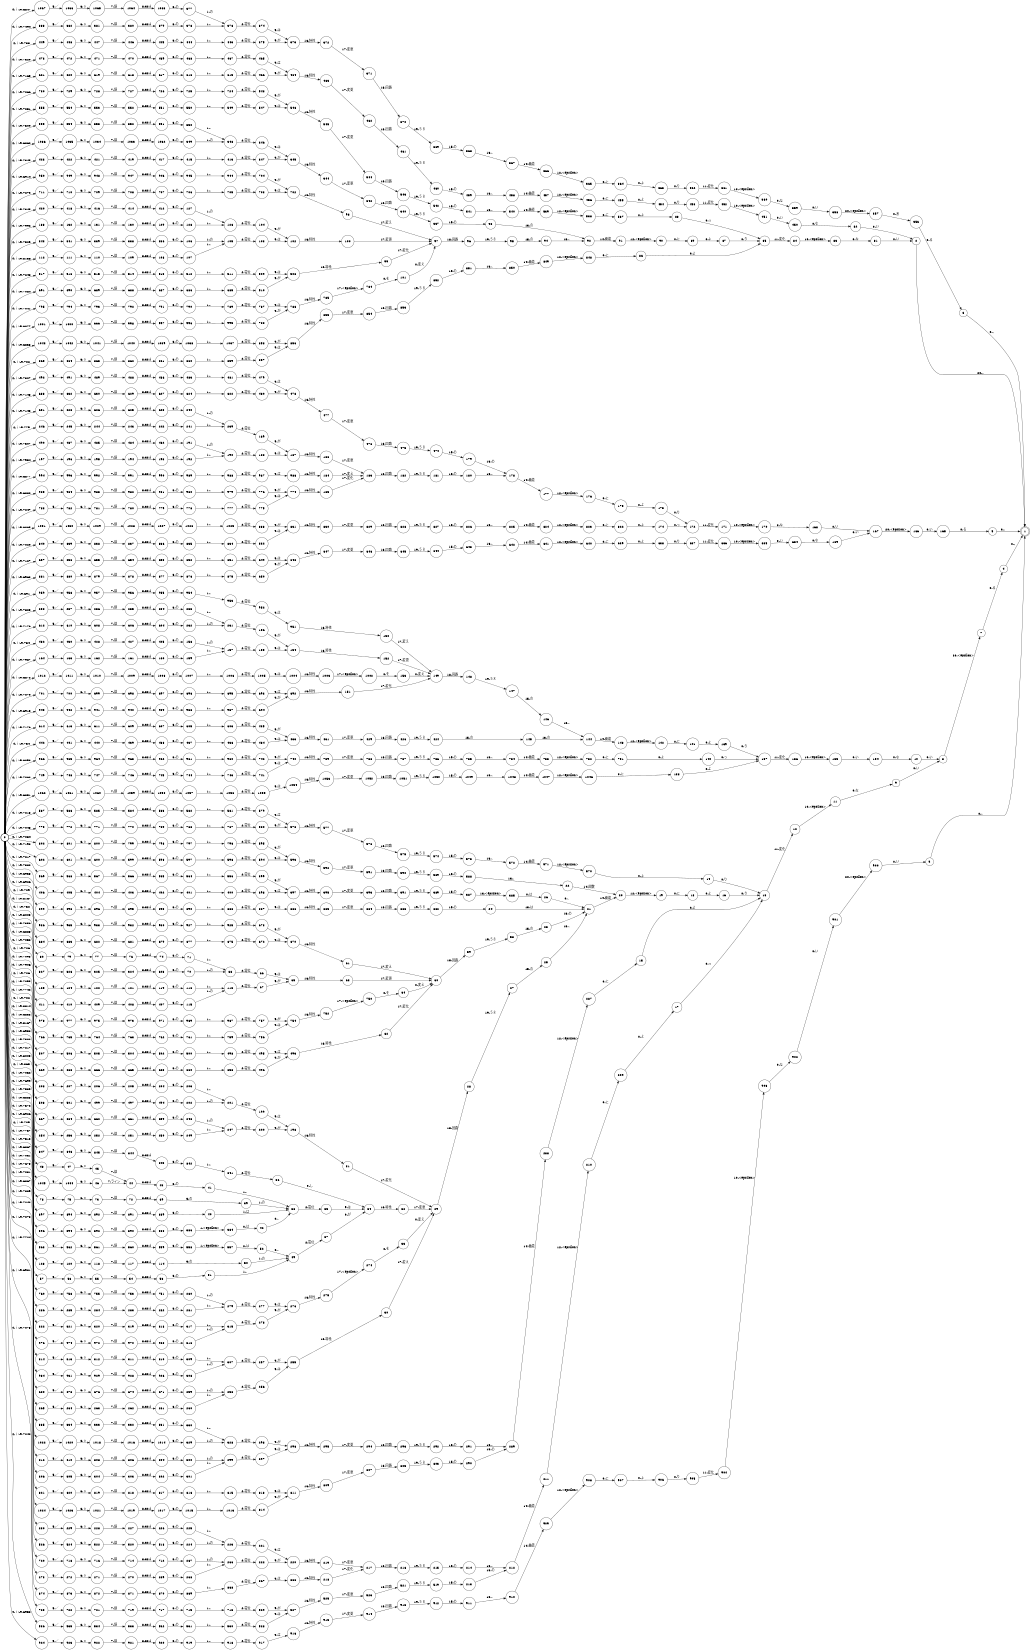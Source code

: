 digraph FST {
rankdir = LR;
size = "8.5,11";
label = "";
center = 1;
orientation = Portrait;
ranksep = "0.4";
nodesep = "0.25";
0 [label = "0", shape = circle, style = bold, fontsize = 14]
	0 -> 48 [label = "4:ｉ/-9.8814", fontsize = 14];
	0 -> 57 [label = "4:ｉ/-9.865", fontsize = 14];
	0 -> 78 [label = "4:ｉ/-9.8167", fontsize = 14];
	0 -> 80 [label = "4:ｉ/-9.8167", fontsize = 14];
	0 -> 112 [label = "4:ｉ/-9.8156", fontsize = 14];
	0 -> 123 [label = "4:ｉ/-9.8003", fontsize = 14];
	0 -> 125 [label = "4:ｉ/-9.8003", fontsize = 14];
	0 -> 133 [label = "4:ｉ/-9.7992", fontsize = 14];
	0 -> 164 [label = "4:ｉ/-9.7987", fontsize = 14];
	0 -> 197 [label = "4:ｉ/-9.7954", fontsize = 14];
	0 -> 208 [label = "4:ｉ/-9.7906", fontsize = 14];
	0 -> 230 [label = "4:ｉ/-9.7889", fontsize = 14];
	0 -> 238 [label = "4:ｉ/-9.7823", fontsize = 14];
	0 -> 246 [label = "4:ｉ/-9.779", fontsize = 14];
	0 -> 254 [label = "4:ｉ/-9.7742", fontsize = 14];
	0 -> 265 [label = "4:ｉ/-9.7737", fontsize = 14];
	0 -> 273 [label = "4:ｉ/-9.7724", fontsize = 14];
	0 -> 286 [label = "4:ｉ/-9.7699", fontsize = 14];
	0 -> 306 [label = "4:ｉ/-9.7678", fontsize = 14];
	0 -> 314 [label = "4:ｉ/-9.7572", fontsize = 14];
	0 -> 322 [label = "4:ｉ/-9.7535", fontsize = 14];
	0 -> 327 [label = "4:ｉ/-9.752", fontsize = 14];
	0 -> 335 [label = "4:ｉ/-9.7513", fontsize = 14];
	0 -> 355 [label = "4:ｉ/-9.7509", fontsize = 14];
	0 -> 343 [label = "4:ｉ/-9.7509", fontsize = 14];
	0 -> 383 [label = "4:ｉ/-9.7494", fontsize = 14];
	0 -> 396 [label = "4:ｉ/-9.7382", fontsize = 14];
	0 -> 406 [label = "4:ｉ/-9.7382", fontsize = 14];
	0 -> 411 [label = "4:ｉ/-9.7356", fontsize = 14];
	0 -> 423 [label = "4:ｉ/-9.7345", fontsize = 14];
	0 -> 420 [label = "4:ｉ/-9.7345", fontsize = 14];
	0 -> 432 [label = "4:ｉ/-9.734", fontsize = 14];
	0 -> 442 [label = "4:ｉ/-9.734", fontsize = 14];
	0 -> 449 [label = "4:ｉ/-9.733", fontsize = 14];
	0 -> 473 [label = "4:ｉ/-9.7329", fontsize = 14];
	0 -> 490 [label = "4:ｉ/-9.7307", fontsize = 14];
	0 -> 492 [label = "4:ｉ/-9.7307", fontsize = 14];
	0 -> 503 [label = "4:ｉ/-9.726", fontsize = 14];
	0 -> 507 [label = "4:ｉ/-9.726", fontsize = 14];
	0 -> 517 [label = "4:ｉ/-9.7248", fontsize = 14];
	0 -> 526 [label = "4:ｉ/-9.7242", fontsize = 14];
	0 -> 536 [label = "4:ｉ/-9.7242", fontsize = 14];
	0 -> 555 [label = "4:ｉ/-9.7231", fontsize = 14];
	0 -> 563 [label = "4:ｉ/-9.7217", fontsize = 14];
	0 -> 569 [label = "4:ｉ/-9.7217", fontsize = 14];
	0 -> 587 [label = "4:ｉ/-9.7213", fontsize = 14];
	0 -> 602 [label = "4:ｉ/-9.7198", fontsize = 14];
	0 -> 612 [label = "4:ｉ/-9.7176", fontsize = 14];
	0 -> 614 [label = "4:ｉ/-9.7176", fontsize = 14];
	0 -> 621 [label = "4:ｉ/-9.7165", fontsize = 14];
	0 -> 631 [label = "4:ｉ/-9.7143", fontsize = 14];
	0 -> 633 [label = "4:ｉ/-9.7143", fontsize = 14];
	0 -> 657 [label = "4:ｉ/-9.7127", fontsize = 14];
	0 -> 667 [label = "4:ｉ/-9.7095", fontsize = 14];
	0 -> 669 [label = "4:ｉ/-9.7095", fontsize = 14];
	0 -> 680 [label = "4:ｉ/-9.709", fontsize = 14];
	0 -> 684 [label = "4:ｉ/-9.709", fontsize = 14];
	0 -> 691 [label = "4:ｉ/-9.7084", fontsize = 14];
	0 -> 701 [label = "4:ｉ/-9.7079", fontsize = 14];
	0 -> 711 [label = "4:ｉ/-9.7079", fontsize = 14];
	0 -> 720 [label = "4:ｉ/-9.7078", fontsize = 14];
	0 -> 723 [label = "4:ｉ/-9.7078", fontsize = 14];
	0 -> 730 [label = "4:ｉ/-9.7066", fontsize = 14];
	0 -> 749 [label = "4:ｉ/-9.7062", fontsize = 14];
	0 -> 760 [label = "4:ｉ/-9.7052", fontsize = 14];
	0 -> 766 [label = "4:ｉ/-9.7052", fontsize = 14];
	0 -> 773 [label = "4:ｉ/-9.7048", fontsize = 14];
	0 -> 783 [label = "4:ｉ/-9.7047", fontsize = 14];
	0 -> 795 [label = "4:ｉ/-9.7041", fontsize = 14];
	0 -> 802 [label = "4:ｉ/-9.7034", fontsize = 14];
	0 -> 812 [label = "4:ｉ/-9.7031", fontsize = 14];
	0 -> 821 [label = "4:ｉ/-9.7031", fontsize = 14];
	0 -> 840 [label = "4:ｉ/-9.7029", fontsize = 14];
	0 -> 847 [label = "4:ｉ/-9.702", fontsize = 14];
	0 -> 865 [label = "4:ｉ/-9.702", fontsize = 14];
	0 -> 874 [label = "4:ｉ/-9.6981", fontsize = 14];
	0 -> 881 [label = "4:ｉ/-9.6963", fontsize = 14];
	0 -> 897 [label = "4:ｉ/-9.6958", fontsize = 14];
	0 -> 899 [label = "4:ｉ/-9.6958", fontsize = 14];
	0 -> 924 [label = "4:ｉ/-9.6958", fontsize = 14];
	0 -> 934 [label = "4:ｉ/-9.6926", fontsize = 14];
	0 -> 936 [label = "4:ｉ/-9.6926", fontsize = 14];
	0 -> 943 [label = "4:ｉ/-9.6915", fontsize = 14];
	0 -> 950 [label = "4:ｉ/-9.6914", fontsize = 14];
	0 -> 959 [label = "4:ｉ/-9.691", fontsize = 14];
	0 -> 966 [label = "4:ｉ/-9.6898", fontsize = 14];
	0 -> 976 [label = "4:ｉ/-9.6888", fontsize = 14];
	0 -> 978 [label = "4:ｉ/-9.6888", fontsize = 14];
	0 -> 985 [label = "4:ｉ/-9.6882", fontsize = 14];
	0 -> 994 [label = "4:ｉ/-9.6877", fontsize = 14];
	0 -> 1001 [label = "4:ｉ/-9.6877", fontsize = 14];
	0 -> 1012 [label = "4:ｉ/-9.6872", fontsize = 14];
	0 -> 1022 [label = "4:ｉ/-9.6867", fontsize = 14];
	0 -> 1024 [label = "4:ｉ/-9.6867", fontsize = 14];
	0 -> 1031 [label = "4:ｉ/-9.6865", fontsize = 14];
	0 -> 1036 [label = "4:ｉ/-9.6862", fontsize = 14];
	0 -> 1043 [label = "4:ｉ/-9.6855", fontsize = 14];
	0 -> 1045 [label = "4:ｉ/-9.6853", fontsize = 14];
	0 -> 1062 [label = "4:ｉ/-9.6851", fontsize = 14];
	0 -> 1067 [label = "4:ｉ/-9.6847", fontsize = 14];
1 [label = "1", shape = doublecircle, style = solid, fontsize = 14]
2 [label = "2", shape = circle, style = solid, fontsize = 14]
	2 -> 1 [label = "20:。", fontsize = 14];
3 [label = "3", shape = circle, style = solid, fontsize = 14]
	3 -> 1 [label = "0:。", fontsize = 14];
4 [label = "4", shape = circle, style = solid, fontsize = 14]
	4 -> 1 [label = "0:。", fontsize = 14];
5 [label = "5", shape = circle, style = solid, fontsize = 14]
	5 -> 1 [label = "0:。", fontsize = 14];
6 [label = "6", shape = circle, style = solid, fontsize = 14]
	6 -> 1 [label = "0:。", fontsize = 14];
7 [label = "7", shape = circle, style = solid, fontsize = 14]
	7 -> 4 [label = "0:る", fontsize = 14];
8 [label = "8", shape = circle, style = solid, fontsize = 14]
	8 -> 7 [label = "20:<epsilon>", fontsize = 14];
9 [label = "9", shape = circle, style = solid, fontsize = 14]
	9 -> 8 [label = "0:い", fontsize = 14];
10 [label = "10", shape = circle, style = solid, fontsize = 14]
	10 -> 8 [label = "0:い", fontsize = 14];
11 [label = "11", shape = circle, style = solid, fontsize = 14]
	11 -> 9 [label = "0:な", fontsize = 14];
12 [label = "12", shape = circle, style = solid, fontsize = 14]
	12 -> 11 [label = "10:<epsilon>", fontsize = 14];
13 [label = "13", shape = circle, style = solid, fontsize = 14]
	13 -> 12 [label = "11:変化", fontsize = 14];
14 [label = "14", shape = circle, style = solid, fontsize = 14]
	14 -> 13 [label = "0:り", fontsize = 14];
15 [label = "15", shape = circle, style = solid, fontsize = 14]
	15 -> 13 [label = "0:よ", fontsize = 14];
16 [label = "16", shape = circle, style = solid, fontsize = 14]
	16 -> 13 [label = "0:り", fontsize = 14];
17 [label = "17", shape = circle, style = solid, fontsize = 14]
	17 -> 13 [label = "0:っ", fontsize = 14];
18 [label = "18", shape = circle, style = solid, fontsize = 14]
	18 -> 16 [label = "0:よ", fontsize = 14];
19 [label = "19", shape = circle, style = solid, fontsize = 14]
	19 -> 18 [label = "0:に", fontsize = 14];
20 [label = "20", shape = circle, style = solid, fontsize = 14]
	20 -> 19 [label = "12:<epsilon>", fontsize = 14];
21 [label = "21", shape = circle, style = solid, fontsize = 14]
	21 -> 20 [label = "14:機能", fontsize = 14];
22 [label = "22", shape = circle, style = solid, fontsize = 14]
	22 -> 20 [label = "14:関数", fontsize = 14];
23 [label = "23", shape = circle, style = solid, fontsize = 14]
	23 -> 21 [label = "13:の", fontsize = 14];
24 [label = "24", shape = circle, style = solid, fontsize = 14]
	24 -> 21 [label = "13:は", fontsize = 14];
25 [label = "25", shape = circle, style = solid, fontsize = 14]
	25 -> 21 [label = "13:、", fontsize = 14];
26 [label = "26", shape = circle, style = solid, fontsize = 14]
	26 -> 21 [label = "0:、", fontsize = 14];
27 [label = "27", shape = circle, style = solid, fontsize = 14]
	27 -> 25 [label = "15:の", fontsize = 14];
28 [label = "28", shape = circle, style = solid, fontsize = 14]
	28 -> 27 [label = "19:５８", fontsize = 14];
29 [label = "29", shape = circle, style = solid, fontsize = 14]
	29 -> 28 [label = "18:回路", fontsize = 14];
30 [label = "30", shape = circle, style = solid, fontsize = 14]
	30 -> 29 [label = "17:変え", fontsize = 14];
31 [label = "31", shape = circle, style = solid, fontsize = 14]
	31 -> 29 [label = "17:変化", fontsize = 14];
32 [label = "32", shape = circle, style = solid, fontsize = 14]
	32 -> 29 [label = "17:変更", fontsize = 14];
33 [label = "33", shape = circle, style = solid, fontsize = 14]
	33 -> 29 [label = "0:変え", fontsize = 14];
34 [label = "34", shape = circle, style = solid, fontsize = 14]
	34 -> 32 [label = "16:特性", fontsize = 14];
35 [label = "35", shape = circle, style = solid, fontsize = 14]
	35 -> 34 [label = "9:は", fontsize = 14];
36 [label = "36", shape = circle, style = solid, fontsize = 14]
	36 -> 34 [label = "9:し", fontsize = 14];
37 [label = "37", shape = circle, style = solid, fontsize = 14]
	37 -> 34 [label = "9:が", fontsize = 14];
38 [label = "38", shape = circle, style = solid, fontsize = 14]
	38 -> 35 [label = "2:電位", fontsize = 14];
39 [label = "39", shape = circle, style = solid, fontsize = 14]
	39 -> 38 [label = "1:の", fontsize = 14];
40 [label = "40", shape = circle, style = solid, fontsize = 14]
	40 -> 38 [label = "1:は", fontsize = 14];
41 [label = "41", shape = circle, style = solid, fontsize = 14]
	41 -> 38 [label = "1:、", fontsize = 14];
42 [label = "42", shape = circle, style = solid, fontsize = 14]
	42 -> 38 [label = "0:、", fontsize = 14];
43 [label = "43", shape = circle, style = solid, fontsize = 14]
	43 -> 41 [label = "3:の", fontsize = 14];
44 [label = "44", shape = circle, style = solid, fontsize = 14]
	44 -> 43 [label = "8:32.i", fontsize = 14];
45 [label = "45", shape = circle, style = solid, fontsize = 14]
	45 -> 44 [label = "7:線", fontsize = 14];
46 [label = "46", shape = circle, style = solid, fontsize = 14]
	46 -> 44 [label = "7:ライン", fontsize = 14];
47 [label = "47", shape = circle, style = solid, fontsize = 14]
	47 -> 45 [label = "6:ｏ", fontsize = 14];
48 [label = "48", shape = circle, style = solid, fontsize = 14]
	48 -> 47 [label = "5:／", fontsize = 14];
49 [label = "49", shape = circle, style = solid, fontsize = 14]
	49 -> 37 [label = "2:電位", fontsize = 14];
50 [label = "50", shape = circle, style = solid, fontsize = 14]
	50 -> 49 [label = "1:の", fontsize = 14];
51 [label = "51", shape = circle, style = solid, fontsize = 14]
	51 -> 49 [label = "1:、", fontsize = 14];
52 [label = "52", shape = circle, style = solid, fontsize = 14]
	52 -> 49 [label = "0:、", fontsize = 14];
53 [label = "53", shape = circle, style = solid, fontsize = 14]
	53 -> 51 [label = "3:の", fontsize = 14];
54 [label = "54", shape = circle, style = solid, fontsize = 14]
	54 -> 53 [label = "8:32.i", fontsize = 14];
55 [label = "55", shape = circle, style = solid, fontsize = 14]
	55 -> 54 [label = "7:線", fontsize = 14];
56 [label = "56", shape = circle, style = solid, fontsize = 14]
	56 -> 55 [label = "6:ｏ", fontsize = 14];
57 [label = "57", shape = circle, style = solid, fontsize = 14]
	57 -> 56 [label = "5:／", fontsize = 14];
58 [label = "58", shape = circle, style = solid, fontsize = 14]
	58 -> 23 [label = "15:の", fontsize = 14];
59 [label = "59", shape = circle, style = solid, fontsize = 14]
	59 -> 58 [label = "19:５８", fontsize = 14];
60 [label = "60", shape = circle, style = solid, fontsize = 14]
	60 -> 59 [label = "18:回路", fontsize = 14];
61 [label = "61", shape = circle, style = solid, fontsize = 14]
	61 -> 60 [label = "17:変え", fontsize = 14];
62 [label = "62", shape = circle, style = solid, fontsize = 14]
	62 -> 60 [label = "17:変化", fontsize = 14];
63 [label = "63", shape = circle, style = solid, fontsize = 14]
	63 -> 60 [label = "17:変更", fontsize = 14];
64 [label = "64", shape = circle, style = solid, fontsize = 14]
	64 -> 60 [label = "0:変え", fontsize = 14];
65 [label = "65", shape = circle, style = solid, fontsize = 14]
	65 -> 63 [label = "16:特性", fontsize = 14];
66 [label = "66", shape = circle, style = solid, fontsize = 14]
	66 -> 65 [label = "9:は", fontsize = 14];
67 [label = "67", shape = circle, style = solid, fontsize = 14]
	67 -> 65 [label = "9:が", fontsize = 14];
68 [label = "68", shape = circle, style = solid, fontsize = 14]
	68 -> 66 [label = "2:電位", fontsize = 14];
69 [label = "69", shape = circle, style = solid, fontsize = 14]
	69 -> 39 [label = "3:の", fontsize = 14];
70 [label = "70", shape = circle, style = solid, fontsize = 14]
	70 -> 68 [label = "1:の", fontsize = 14];
71 [label = "71", shape = circle, style = solid, fontsize = 14]
	71 -> 68 [label = "1:、", fontsize = 14];
72 [label = "72", shape = circle, style = solid, fontsize = 14]
	72 -> 69 [label = "8:32.i", fontsize = 14];
73 [label = "73", shape = circle, style = solid, fontsize = 14]
	73 -> 72 [label = "7:線", fontsize = 14];
74 [label = "74", shape = circle, style = solid, fontsize = 14]
	74 -> 71 [label = "3:の", fontsize = 14];
75 [label = "75", shape = circle, style = solid, fontsize = 14]
	75 -> 73 [label = "6:ｏ", fontsize = 14];
76 [label = "76", shape = circle, style = solid, fontsize = 14]
	76 -> 74 [label = "8:32.i", fontsize = 14];
77 [label = "77", shape = circle, style = solid, fontsize = 14]
	77 -> 76 [label = "7:線", fontsize = 14];
78 [label = "78", shape = circle, style = solid, fontsize = 14]
	78 -> 75 [label = "5:／", fontsize = 14];
79 [label = "79", shape = circle, style = solid, fontsize = 14]
	79 -> 77 [label = "6:ｏ", fontsize = 14];
80 [label = "80", shape = circle, style = solid, fontsize = 14]
	80 -> 79 [label = "5:／", fontsize = 14];
81 [label = "81", shape = circle, style = solid, fontsize = 14]
	81 -> 2 [label = "0:い", fontsize = 14];
82 [label = "82", shape = circle, style = solid, fontsize = 14]
	82 -> 2 [label = "0:い", fontsize = 14];
83 [label = "83", shape = circle, style = solid, fontsize = 14]
	83 -> 81 [label = "0:な", fontsize = 14];
84 [label = "84", shape = circle, style = solid, fontsize = 14]
	84 -> 83 [label = "10:<epsilon>", fontsize = 14];
85 [label = "85", shape = circle, style = solid, fontsize = 14]
	85 -> 84 [label = "11:変化", fontsize = 14];
86 [label = "86", shape = circle, style = solid, fontsize = 14]
	86 -> 85 [label = "0:よ", fontsize = 14];
87 [label = "87", shape = circle, style = solid, fontsize = 14]
	87 -> 85 [label = "0:り", fontsize = 14];
88 [label = "88", shape = circle, style = solid, fontsize = 14]
	88 -> 85 [label = "0:っ", fontsize = 14];
89 [label = "89", shape = circle, style = solid, fontsize = 14]
	89 -> 87 [label = "0:よ", fontsize = 14];
90 [label = "90", shape = circle, style = solid, fontsize = 14]
	90 -> 89 [label = "0:に", fontsize = 14];
91 [label = "91", shape = circle, style = solid, fontsize = 14]
	91 -> 90 [label = "12:<epsilon>", fontsize = 14];
92 [label = "92", shape = circle, style = solid, fontsize = 14]
	92 -> 91 [label = "14:機能", fontsize = 14];
93 [label = "93", shape = circle, style = solid, fontsize = 14]
	93 -> 92 [label = "13:の", fontsize = 14];
94 [label = "94", shape = circle, style = solid, fontsize = 14]
	94 -> 92 [label = "13:、", fontsize = 14];
95 [label = "95", shape = circle, style = solid, fontsize = 14]
	95 -> 94 [label = "15:の", fontsize = 14];
96 [label = "96", shape = circle, style = solid, fontsize = 14]
	96 -> 95 [label = "19:５８", fontsize = 14];
97 [label = "97", shape = circle, style = solid, fontsize = 14]
	97 -> 96 [label = "18:回路", fontsize = 14];
98 [label = "98", shape = circle, style = solid, fontsize = 14]
	98 -> 97 [label = "17:変え", fontsize = 14];
99 [label = "99", shape = circle, style = solid, fontsize = 14]
	99 -> 97 [label = "17:変化", fontsize = 14];
100 [label = "100", shape = circle, style = solid, fontsize = 14]
	100 -> 97 [label = "17:変更", fontsize = 14];
101 [label = "101", shape = circle, style = solid, fontsize = 14]
	101 -> 97 [label = "0:変え", fontsize = 14];
102 [label = "102", shape = circle, style = solid, fontsize = 14]
	102 -> 100 [label = "16:特性", fontsize = 14];
103 [label = "103", shape = circle, style = solid, fontsize = 14]
	103 -> 102 [label = "9:は", fontsize = 14];
104 [label = "104", shape = circle, style = solid, fontsize = 14]
	104 -> 102 [label = "9:が", fontsize = 14];
105 [label = "105", shape = circle, style = solid, fontsize = 14]
	105 -> 103 [label = "2:電位", fontsize = 14];
106 [label = "106", shape = circle, style = solid, fontsize = 14]
	106 -> 105 [label = "1:の", fontsize = 14];
107 [label = "107", shape = circle, style = solid, fontsize = 14]
	107 -> 105 [label = "1:、", fontsize = 14];
108 [label = "108", shape = circle, style = solid, fontsize = 14]
	108 -> 107 [label = "3:の", fontsize = 14];
109 [label = "109", shape = circle, style = solid, fontsize = 14]
	109 -> 108 [label = "8:32.i", fontsize = 14];
110 [label = "110", shape = circle, style = solid, fontsize = 14]
	110 -> 109 [label = "7:線", fontsize = 14];
111 [label = "111", shape = circle, style = solid, fontsize = 14]
	111 -> 110 [label = "6:ｏ", fontsize = 14];
112 [label = "112", shape = circle, style = solid, fontsize = 14]
	112 -> 111 [label = "5:／", fontsize = 14];
113 [label = "113", shape = circle, style = solid, fontsize = 14]
	113 -> 67 [label = "2:電位", fontsize = 14];
114 [label = "114", shape = circle, style = solid, fontsize = 14]
	114 -> 50 [label = "3:の", fontsize = 14];
115 [label = "115", shape = circle, style = solid, fontsize = 14]
	115 -> 113 [label = "1:の", fontsize = 14];
116 [label = "116", shape = circle, style = solid, fontsize = 14]
	116 -> 113 [label = "1:、", fontsize = 14];
117 [label = "117", shape = circle, style = solid, fontsize = 14]
	117 -> 114 [label = "8:32.i", fontsize = 14];
118 [label = "118", shape = circle, style = solid, fontsize = 14]
	118 -> 117 [label = "7:線", fontsize = 14];
119 [label = "119", shape = circle, style = solid, fontsize = 14]
	119 -> 116 [label = "3:の", fontsize = 14];
120 [label = "120", shape = circle, style = solid, fontsize = 14]
	120 -> 118 [label = "6:ｏ", fontsize = 14];
121 [label = "121", shape = circle, style = solid, fontsize = 14]
	121 -> 119 [label = "8:32.i", fontsize = 14];
122 [label = "122", shape = circle, style = solid, fontsize = 14]
	122 -> 121 [label = "7:線", fontsize = 14];
123 [label = "123", shape = circle, style = solid, fontsize = 14]
	123 -> 120 [label = "5:／", fontsize = 14];
124 [label = "124", shape = circle, style = solid, fontsize = 14]
	124 -> 122 [label = "6:ｏ", fontsize = 14];
125 [label = "125", shape = circle, style = solid, fontsize = 14]
	125 -> 124 [label = "5:／", fontsize = 14];
126 [label = "126", shape = circle, style = solid, fontsize = 14]
	126 -> 104 [label = "2:電位", fontsize = 14];
127 [label = "127", shape = circle, style = solid, fontsize = 14]
	127 -> 126 [label = "1:の", fontsize = 14];
128 [label = "128", shape = circle, style = solid, fontsize = 14]
	128 -> 126 [label = "1:、", fontsize = 14];
129 [label = "129", shape = circle, style = solid, fontsize = 14]
	129 -> 128 [label = "3:の", fontsize = 14];
130 [label = "130", shape = circle, style = solid, fontsize = 14]
	130 -> 129 [label = "8:32.i", fontsize = 14];
131 [label = "131", shape = circle, style = solid, fontsize = 14]
	131 -> 130 [label = "7:線", fontsize = 14];
132 [label = "132", shape = circle, style = solid, fontsize = 14]
	132 -> 131 [label = "6:ｏ", fontsize = 14];
133 [label = "133", shape = circle, style = solid, fontsize = 14]
	133 -> 132 [label = "5:／", fontsize = 14];
134 [label = "134", shape = circle, style = solid, fontsize = 14]
	134 -> 10 [label = "0:な", fontsize = 14];
135 [label = "135", shape = circle, style = solid, fontsize = 14]
	135 -> 134 [label = "0:い", fontsize = 14];
136 [label = "136", shape = circle, style = solid, fontsize = 14]
	136 -> 135 [label = "10:<epsilon>", fontsize = 14];
137 [label = "137", shape = circle, style = solid, fontsize = 14]
	137 -> 136 [label = "11:変化", fontsize = 14];
138 [label = "138", shape = circle, style = solid, fontsize = 14]
	138 -> 137 [label = "0:よ", fontsize = 14];
139 [label = "139", shape = circle, style = solid, fontsize = 14]
	139 -> 137 [label = "0:り", fontsize = 14];
140 [label = "140", shape = circle, style = solid, fontsize = 14]
	140 -> 137 [label = "0:っ", fontsize = 14];
141 [label = "141", shape = circle, style = solid, fontsize = 14]
	141 -> 139 [label = "0:よ", fontsize = 14];
142 [label = "142", shape = circle, style = solid, fontsize = 14]
	142 -> 141 [label = "0:に", fontsize = 14];
143 [label = "143", shape = circle, style = solid, fontsize = 14]
	143 -> 142 [label = "12:<epsilon>", fontsize = 14];
144 [label = "144", shape = circle, style = solid, fontsize = 14]
	144 -> 143 [label = "14:機能", fontsize = 14];
145 [label = "145", shape = circle, style = solid, fontsize = 14]
	145 -> 144 [label = "13:の", fontsize = 14];
146 [label = "146", shape = circle, style = solid, fontsize = 14]
	146 -> 144 [label = "13:、", fontsize = 14];
147 [label = "147", shape = circle, style = solid, fontsize = 14]
	147 -> 146 [label = "15:の", fontsize = 14];
148 [label = "148", shape = circle, style = solid, fontsize = 14]
	148 -> 147 [label = "19:５８", fontsize = 14];
149 [label = "149", shape = circle, style = solid, fontsize = 14]
	149 -> 148 [label = "18:回路", fontsize = 14];
150 [label = "150", shape = circle, style = solid, fontsize = 14]
	150 -> 149 [label = "17:変え", fontsize = 14];
151 [label = "151", shape = circle, style = solid, fontsize = 14]
	151 -> 149 [label = "17:変化", fontsize = 14];
152 [label = "152", shape = circle, style = solid, fontsize = 14]
	152 -> 149 [label = "17:変更", fontsize = 14];
153 [label = "153", shape = circle, style = solid, fontsize = 14]
	153 -> 149 [label = "0:変え", fontsize = 14];
154 [label = "154", shape = circle, style = solid, fontsize = 14]
	154 -> 152 [label = "16:特性", fontsize = 14];
155 [label = "155", shape = circle, style = solid, fontsize = 14]
	155 -> 154 [label = "9:は", fontsize = 14];
156 [label = "156", shape = circle, style = solid, fontsize = 14]
	156 -> 154 [label = "9:が", fontsize = 14];
157 [label = "157", shape = circle, style = solid, fontsize = 14]
	157 -> 155 [label = "2:電位", fontsize = 14];
158 [label = "158", shape = circle, style = solid, fontsize = 14]
	158 -> 157 [label = "1:の", fontsize = 14];
159 [label = "159", shape = circle, style = solid, fontsize = 14]
	159 -> 157 [label = "1:、", fontsize = 14];
160 [label = "160", shape = circle, style = solid, fontsize = 14]
	160 -> 159 [label = "3:の", fontsize = 14];
161 [label = "161", shape = circle, style = solid, fontsize = 14]
	161 -> 160 [label = "8:32.i", fontsize = 14];
162 [label = "162", shape = circle, style = solid, fontsize = 14]
	162 -> 161 [label = "7:線", fontsize = 14];
163 [label = "163", shape = circle, style = solid, fontsize = 14]
	163 -> 162 [label = "6:ｏ", fontsize = 14];
164 [label = "164", shape = circle, style = solid, fontsize = 14]
	164 -> 163 [label = "5:／", fontsize = 14];
165 [label = "165", shape = circle, style = solid, fontsize = 14]
	165 -> 5 [label = "0:る", fontsize = 14];
166 [label = "166", shape = circle, style = solid, fontsize = 14]
	166 -> 165 [label = "0:い", fontsize = 14];
167 [label = "167", shape = circle, style = solid, fontsize = 14]
	167 -> 166 [label = "20:<epsilon>", fontsize = 14];
168 [label = "168", shape = circle, style = solid, fontsize = 14]
	168 -> 167 [label = "0:い", fontsize = 14];
169 [label = "169", shape = circle, style = solid, fontsize = 14]
	169 -> 167 [label = "0:い", fontsize = 14];
170 [label = "170", shape = circle, style = solid, fontsize = 14]
	170 -> 168 [label = "0:な", fontsize = 14];
171 [label = "171", shape = circle, style = solid, fontsize = 14]
	171 -> 170 [label = "10:<epsilon>", fontsize = 14];
172 [label = "172", shape = circle, style = solid, fontsize = 14]
	172 -> 171 [label = "11:変化", fontsize = 14];
173 [label = "173", shape = circle, style = solid, fontsize = 14]
	173 -> 172 [label = "0:り", fontsize = 14];
174 [label = "174", shape = circle, style = solid, fontsize = 14]
	174 -> 172 [label = "0:っ", fontsize = 14];
175 [label = "175", shape = circle, style = solid, fontsize = 14]
	175 -> 173 [label = "0:よ", fontsize = 14];
176 [label = "176", shape = circle, style = solid, fontsize = 14]
	176 -> 175 [label = "0:に", fontsize = 14];
177 [label = "177", shape = circle, style = solid, fontsize = 14]
	177 -> 176 [label = "12:<epsilon>", fontsize = 14];
178 [label = "178", shape = circle, style = solid, fontsize = 14]
	178 -> 177 [label = "14:機能", fontsize = 14];
179 [label = "179", shape = circle, style = solid, fontsize = 14]
	179 -> 178 [label = "13:の", fontsize = 14];
180 [label = "180", shape = circle, style = solid, fontsize = 14]
	180 -> 178 [label = "13:、", fontsize = 14];
181 [label = "181", shape = circle, style = solid, fontsize = 14]
	181 -> 180 [label = "15:の", fontsize = 14];
182 [label = "182", shape = circle, style = solid, fontsize = 14]
	182 -> 181 [label = "19:５８", fontsize = 14];
183 [label = "183", shape = circle, style = solid, fontsize = 14]
	183 -> 182 [label = "18:回路", fontsize = 14];
184 [label = "184", shape = circle, style = solid, fontsize = 14]
	184 -> 183 [label = "17:変え", fontsize = 14];
185 [label = "185", shape = circle, style = solid, fontsize = 14]
	185 -> 183 [label = "17:変化", fontsize = 14];
186 [label = "186", shape = circle, style = solid, fontsize = 14]
	186 -> 183 [label = "17:変更", fontsize = 14];
187 [label = "187", shape = circle, style = solid, fontsize = 14]
	187 -> 186 [label = "16:特性", fontsize = 14];
188 [label = "188", shape = circle, style = solid, fontsize = 14]
	188 -> 187 [label = "9:は", fontsize = 14];
189 [label = "189", shape = circle, style = solid, fontsize = 14]
	189 -> 187 [label = "9:が", fontsize = 14];
190 [label = "190", shape = circle, style = solid, fontsize = 14]
	190 -> 188 [label = "2:電位", fontsize = 14];
191 [label = "191", shape = circle, style = solid, fontsize = 14]
	191 -> 190 [label = "1:の", fontsize = 14];
192 [label = "192", shape = circle, style = solid, fontsize = 14]
	192 -> 190 [label = "1:、", fontsize = 14];
193 [label = "193", shape = circle, style = solid, fontsize = 14]
	193 -> 192 [label = "3:の", fontsize = 14];
194 [label = "194", shape = circle, style = solid, fontsize = 14]
	194 -> 193 [label = "8:32.i", fontsize = 14];
195 [label = "195", shape = circle, style = solid, fontsize = 14]
	195 -> 194 [label = "7:線", fontsize = 14];
196 [label = "196", shape = circle, style = solid, fontsize = 14]
	196 -> 195 [label = "6:ｏ", fontsize = 14];
197 [label = "197", shape = circle, style = solid, fontsize = 14]
	197 -> 196 [label = "5:／", fontsize = 14];
198 [label = "198", shape = circle, style = solid, fontsize = 14]
	198 -> 31 [label = "16:特性", fontsize = 14];
199 [label = "199", shape = circle, style = solid, fontsize = 14]
	199 -> 198 [label = "9:は", fontsize = 14];
200 [label = "200", shape = circle, style = solid, fontsize = 14]
	200 -> 198 [label = "9:が", fontsize = 14];
201 [label = "201", shape = circle, style = solid, fontsize = 14]
	201 -> 199 [label = "2:電位", fontsize = 14];
202 [label = "202", shape = circle, style = solid, fontsize = 14]
	202 -> 201 [label = "1:の", fontsize = 14];
203 [label = "203", shape = circle, style = solid, fontsize = 14]
	203 -> 201 [label = "1:、", fontsize = 14];
204 [label = "204", shape = circle, style = solid, fontsize = 14]
	204 -> 203 [label = "3:の", fontsize = 14];
205 [label = "205", shape = circle, style = solid, fontsize = 14]
	205 -> 204 [label = "8:32.i", fontsize = 14];
206 [label = "206", shape = circle, style = solid, fontsize = 14]
	206 -> 205 [label = "7:線", fontsize = 14];
207 [label = "207", shape = circle, style = solid, fontsize = 14]
	207 -> 206 [label = "6:ｏ", fontsize = 14];
208 [label = "208", shape = circle, style = solid, fontsize = 14]
	208 -> 207 [label = "5:／", fontsize = 14];
209 [label = "209", shape = circle, style = solid, fontsize = 14]
	209 -> 17 [label = "0:よ", fontsize = 14];
210 [label = "210", shape = circle, style = solid, fontsize = 14]
	210 -> 209 [label = "0:に", fontsize = 14];
211 [label = "211", shape = circle, style = solid, fontsize = 14]
	211 -> 210 [label = "12:<epsilon>", fontsize = 14];
212 [label = "212", shape = circle, style = solid, fontsize = 14]
	212 -> 211 [label = "14:機能", fontsize = 14];
213 [label = "213", shape = circle, style = solid, fontsize = 14]
	213 -> 212 [label = "13:の", fontsize = 14];
214 [label = "214", shape = circle, style = solid, fontsize = 14]
	214 -> 212 [label = "13:、", fontsize = 14];
215 [label = "215", shape = circle, style = solid, fontsize = 14]
	215 -> 214 [label = "15:の", fontsize = 14];
216 [label = "216", shape = circle, style = solid, fontsize = 14]
	216 -> 215 [label = "19:５８", fontsize = 14];
217 [label = "217", shape = circle, style = solid, fontsize = 14]
	217 -> 216 [label = "18:回路", fontsize = 14];
218 [label = "218", shape = circle, style = solid, fontsize = 14]
	218 -> 217 [label = "17:変化", fontsize = 14];
219 [label = "219", shape = circle, style = solid, fontsize = 14]
	219 -> 217 [label = "17:変更", fontsize = 14];
220 [label = "220", shape = circle, style = solid, fontsize = 14]
	220 -> 219 [label = "16:特性", fontsize = 14];
221 [label = "221", shape = circle, style = solid, fontsize = 14]
	221 -> 220 [label = "9:は", fontsize = 14];
222 [label = "222", shape = circle, style = solid, fontsize = 14]
	222 -> 220 [label = "9:が", fontsize = 14];
223 [label = "223", shape = circle, style = solid, fontsize = 14]
	223 -> 221 [label = "2:電位", fontsize = 14];
224 [label = "224", shape = circle, style = solid, fontsize = 14]
	224 -> 223 [label = "1:の", fontsize = 14];
225 [label = "225", shape = circle, style = solid, fontsize = 14]
	225 -> 223 [label = "1:、", fontsize = 14];
226 [label = "226", shape = circle, style = solid, fontsize = 14]
	226 -> 225 [label = "3:の", fontsize = 14];
227 [label = "227", shape = circle, style = solid, fontsize = 14]
	227 -> 226 [label = "8:32.i", fontsize = 14];
228 [label = "228", shape = circle, style = solid, fontsize = 14]
	228 -> 227 [label = "7:線", fontsize = 14];
229 [label = "229", shape = circle, style = solid, fontsize = 14]
	229 -> 228 [label = "6:ｏ", fontsize = 14];
230 [label = "230", shape = circle, style = solid, fontsize = 14]
	230 -> 229 [label = "5:／", fontsize = 14];
231 [label = "231", shape = circle, style = solid, fontsize = 14]
	231 -> 156 [label = "2:電位", fontsize = 14];
232 [label = "232", shape = circle, style = solid, fontsize = 14]
	232 -> 231 [label = "1:の", fontsize = 14];
233 [label = "233", shape = circle, style = solid, fontsize = 14]
	233 -> 231 [label = "1:、", fontsize = 14];
234 [label = "234", shape = circle, style = solid, fontsize = 14]
	234 -> 233 [label = "3:の", fontsize = 14];
235 [label = "235", shape = circle, style = solid, fontsize = 14]
	235 -> 234 [label = "8:32.i", fontsize = 14];
236 [label = "236", shape = circle, style = solid, fontsize = 14]
	236 -> 235 [label = "7:線", fontsize = 14];
237 [label = "237", shape = circle, style = solid, fontsize = 14]
	237 -> 236 [label = "6:ｏ", fontsize = 14];
238 [label = "238", shape = circle, style = solid, fontsize = 14]
	238 -> 237 [label = "5:／", fontsize = 14];
239 [label = "239", shape = circle, style = solid, fontsize = 14]
	239 -> 189 [label = "2:電位", fontsize = 14];
240 [label = "240", shape = circle, style = solid, fontsize = 14]
	240 -> 239 [label = "1:の", fontsize = 14];
241 [label = "241", shape = circle, style = solid, fontsize = 14]
	241 -> 239 [label = "1:、", fontsize = 14];
242 [label = "242", shape = circle, style = solid, fontsize = 14]
	242 -> 241 [label = "3:の", fontsize = 14];
243 [label = "243", shape = circle, style = solid, fontsize = 14]
	243 -> 242 [label = "8:32.i", fontsize = 14];
244 [label = "244", shape = circle, style = solid, fontsize = 14]
	244 -> 243 [label = "7:線", fontsize = 14];
245 [label = "245", shape = circle, style = solid, fontsize = 14]
	245 -> 244 [label = "6:ｏ", fontsize = 14];
246 [label = "246", shape = circle, style = solid, fontsize = 14]
	246 -> 245 [label = "5:／", fontsize = 14];
247 [label = "247", shape = circle, style = solid, fontsize = 14]
	247 -> 200 [label = "2:電位", fontsize = 14];
248 [label = "248", shape = circle, style = solid, fontsize = 14]
	248 -> 247 [label = "1:の", fontsize = 14];
249 [label = "249", shape = circle, style = solid, fontsize = 14]
	249 -> 247 [label = "1:、", fontsize = 14];
250 [label = "250", shape = circle, style = solid, fontsize = 14]
	250 -> 249 [label = "3:の", fontsize = 14];
251 [label = "251", shape = circle, style = solid, fontsize = 14]
	251 -> 250 [label = "8:32.i", fontsize = 14];
252 [label = "252", shape = circle, style = solid, fontsize = 14]
	252 -> 251 [label = "7:線", fontsize = 14];
253 [label = "253", shape = circle, style = solid, fontsize = 14]
	253 -> 252 [label = "6:ｏ", fontsize = 14];
254 [label = "254", shape = circle, style = solid, fontsize = 14]
	254 -> 253 [label = "5:／", fontsize = 14];
255 [label = "255", shape = circle, style = solid, fontsize = 14]
	255 -> 30 [label = "16:特性", fontsize = 14];
256 [label = "256", shape = circle, style = solid, fontsize = 14]
	256 -> 255 [label = "9:は", fontsize = 14];
257 [label = "257", shape = circle, style = solid, fontsize = 14]
	257 -> 255 [label = "9:が", fontsize = 14];
258 [label = "258", shape = circle, style = solid, fontsize = 14]
	258 -> 256 [label = "2:電位", fontsize = 14];
259 [label = "259", shape = circle, style = solid, fontsize = 14]
	259 -> 258 [label = "1:の", fontsize = 14];
260 [label = "260", shape = circle, style = solid, fontsize = 14]
	260 -> 258 [label = "1:、", fontsize = 14];
261 [label = "261", shape = circle, style = solid, fontsize = 14]
	261 -> 260 [label = "3:の", fontsize = 14];
262 [label = "262", shape = circle, style = solid, fontsize = 14]
	262 -> 261 [label = "8:32.i", fontsize = 14];
263 [label = "263", shape = circle, style = solid, fontsize = 14]
	263 -> 262 [label = "7:線", fontsize = 14];
264 [label = "264", shape = circle, style = solid, fontsize = 14]
	264 -> 263 [label = "6:ｏ", fontsize = 14];
265 [label = "265", shape = circle, style = solid, fontsize = 14]
	265 -> 264 [label = "5:／", fontsize = 14];
266 [label = "266", shape = circle, style = solid, fontsize = 14]
	266 -> 222 [label = "2:電位", fontsize = 14];
267 [label = "267", shape = circle, style = solid, fontsize = 14]
	267 -> 266 [label = "1:の", fontsize = 14];
268 [label = "268", shape = circle, style = solid, fontsize = 14]
	268 -> 266 [label = "1:、", fontsize = 14];
269 [label = "269", shape = circle, style = solid, fontsize = 14]
	269 -> 268 [label = "3:の", fontsize = 14];
270 [label = "270", shape = circle, style = solid, fontsize = 14]
	270 -> 269 [label = "8:32.i", fontsize = 14];
271 [label = "271", shape = circle, style = solid, fontsize = 14]
	271 -> 270 [label = "7:線", fontsize = 14];
272 [label = "272", shape = circle, style = solid, fontsize = 14]
	272 -> 271 [label = "6:ｏ", fontsize = 14];
273 [label = "273", shape = circle, style = solid, fontsize = 14]
	273 -> 272 [label = "5:／", fontsize = 14];
274 [label = "274", shape = circle, style = solid, fontsize = 14]
	274 -> 33 [label = "0:を", fontsize = 14];
275 [label = "275", shape = circle, style = solid, fontsize = 14]
	275 -> 274 [label = "17:<epsilon>", fontsize = 14];
276 [label = "276", shape = circle, style = solid, fontsize = 14]
	276 -> 275 [label = "16:特性", fontsize = 14];
277 [label = "277", shape = circle, style = solid, fontsize = 14]
	277 -> 276 [label = "9:は", fontsize = 14];
278 [label = "278", shape = circle, style = solid, fontsize = 14]
	278 -> 276 [label = "9:が", fontsize = 14];
279 [label = "279", shape = circle, style = solid, fontsize = 14]
	279 -> 277 [label = "2:電位", fontsize = 14];
280 [label = "280", shape = circle, style = solid, fontsize = 14]
	280 -> 279 [label = "1:の", fontsize = 14];
281 [label = "281", shape = circle, style = solid, fontsize = 14]
	281 -> 279 [label = "1:、", fontsize = 14];
282 [label = "282", shape = circle, style = solid, fontsize = 14]
	282 -> 281 [label = "3:の", fontsize = 14];
283 [label = "283", shape = circle, style = solid, fontsize = 14]
	283 -> 282 [label = "8:32.i", fontsize = 14];
284 [label = "284", shape = circle, style = solid, fontsize = 14]
	284 -> 283 [label = "7:線", fontsize = 14];
285 [label = "285", shape = circle, style = solid, fontsize = 14]
	285 -> 284 [label = "6:ｏ", fontsize = 14];
286 [label = "286", shape = circle, style = solid, fontsize = 14]
	286 -> 285 [label = "5:／", fontsize = 14];
287 [label = "287", shape = circle, style = solid, fontsize = 14]
	287 -> 15 [label = "0:に", fontsize = 14];
288 [label = "288", shape = circle, style = solid, fontsize = 14]
	288 -> 287 [label = "12:<epsilon>", fontsize = 14];
289 [label = "289", shape = circle, style = solid, fontsize = 14]
	289 -> 288 [label = "14:機能", fontsize = 14];
290 [label = "290", shape = circle, style = solid, fontsize = 14]
	290 -> 289 [label = "13:の", fontsize = 14];
291 [label = "291", shape = circle, style = solid, fontsize = 14]
	291 -> 289 [label = "13:、", fontsize = 14];
292 [label = "292", shape = circle, style = solid, fontsize = 14]
	292 -> 291 [label = "15:の", fontsize = 14];
293 [label = "293", shape = circle, style = solid, fontsize = 14]
	293 -> 292 [label = "19:５８", fontsize = 14];
294 [label = "294", shape = circle, style = solid, fontsize = 14]
	294 -> 293 [label = "18:回路", fontsize = 14];
295 [label = "295", shape = circle, style = solid, fontsize = 14]
	295 -> 294 [label = "17:変更", fontsize = 14];
296 [label = "296", shape = circle, style = solid, fontsize = 14]
	296 -> 295 [label = "16:特性", fontsize = 14];
297 [label = "297", shape = circle, style = solid, fontsize = 14]
	297 -> 296 [label = "9:は", fontsize = 14];
298 [label = "298", shape = circle, style = solid, fontsize = 14]
	298 -> 296 [label = "9:が", fontsize = 14];
299 [label = "299", shape = circle, style = solid, fontsize = 14]
	299 -> 297 [label = "2:電位", fontsize = 14];
300 [label = "300", shape = circle, style = solid, fontsize = 14]
	300 -> 299 [label = "1:の", fontsize = 14];
301 [label = "301", shape = circle, style = solid, fontsize = 14]
	301 -> 299 [label = "1:、", fontsize = 14];
302 [label = "302", shape = circle, style = solid, fontsize = 14]
	302 -> 301 [label = "3:の", fontsize = 14];
303 [label = "303", shape = circle, style = solid, fontsize = 14]
	303 -> 302 [label = "8:32.i", fontsize = 14];
304 [label = "304", shape = circle, style = solid, fontsize = 14]
	304 -> 303 [label = "7:線", fontsize = 14];
305 [label = "305", shape = circle, style = solid, fontsize = 14]
	305 -> 304 [label = "6:ｏ", fontsize = 14];
306 [label = "306", shape = circle, style = solid, fontsize = 14]
	306 -> 305 [label = "5:／", fontsize = 14];
307 [label = "307", shape = circle, style = solid, fontsize = 14]
	307 -> 257 [label = "2:電位", fontsize = 14];
308 [label = "308", shape = circle, style = solid, fontsize = 14]
	308 -> 307 [label = "1:の", fontsize = 14];
309 [label = "309", shape = circle, style = solid, fontsize = 14]
	309 -> 307 [label = "1:、", fontsize = 14];
310 [label = "310", shape = circle, style = solid, fontsize = 14]
	310 -> 309 [label = "3:の", fontsize = 14];
311 [label = "311", shape = circle, style = solid, fontsize = 14]
	311 -> 310 [label = "8:32.i", fontsize = 14];
312 [label = "312", shape = circle, style = solid, fontsize = 14]
	312 -> 311 [label = "7:線", fontsize = 14];
313 [label = "313", shape = circle, style = solid, fontsize = 14]
	313 -> 312 [label = "6:ｏ", fontsize = 14];
314 [label = "314", shape = circle, style = solid, fontsize = 14]
	314 -> 313 [label = "5:／", fontsize = 14];
315 [label = "315", shape = circle, style = solid, fontsize = 14]
	315 -> 278 [label = "2:電位", fontsize = 14];
316 [label = "316", shape = circle, style = solid, fontsize = 14]
	316 -> 315 [label = "1:の", fontsize = 14];
317 [label = "317", shape = circle, style = solid, fontsize = 14]
	317 -> 315 [label = "1:、", fontsize = 14];
318 [label = "318", shape = circle, style = solid, fontsize = 14]
	318 -> 317 [label = "3:の", fontsize = 14];
319 [label = "319", shape = circle, style = solid, fontsize = 14]
	319 -> 318 [label = "8:32.i", fontsize = 14];
320 [label = "320", shape = circle, style = solid, fontsize = 14]
	320 -> 319 [label = "7:線", fontsize = 14];
321 [label = "321", shape = circle, style = solid, fontsize = 14]
	321 -> 320 [label = "6:ｏ", fontsize = 14];
322 [label = "322", shape = circle, style = solid, fontsize = 14]
	322 -> 321 [label = "5:／", fontsize = 14];
323 [label = "323", shape = circle, style = solid, fontsize = 14]
	323 -> 70 [label = "3:の", fontsize = 14];
324 [label = "324", shape = circle, style = solid, fontsize = 14]
	324 -> 323 [label = "8:32.i", fontsize = 14];
325 [label = "325", shape = circle, style = solid, fontsize = 14]
	325 -> 324 [label = "7:線", fontsize = 14];
326 [label = "326", shape = circle, style = solid, fontsize = 14]
	326 -> 325 [label = "6:ｏ", fontsize = 14];
327 [label = "327", shape = circle, style = solid, fontsize = 14]
	327 -> 326 [label = "5:／", fontsize = 14];
328 [label = "328", shape = circle, style = solid, fontsize = 14]
	328 -> 298 [label = "2:電位", fontsize = 14];
329 [label = "329", shape = circle, style = solid, fontsize = 14]
	329 -> 328 [label = "1:の", fontsize = 14];
330 [label = "330", shape = circle, style = solid, fontsize = 14]
	330 -> 328 [label = "1:、", fontsize = 14];
331 [label = "331", shape = circle, style = solid, fontsize = 14]
	331 -> 330 [label = "3:の", fontsize = 14];
332 [label = "332", shape = circle, style = solid, fontsize = 14]
	332 -> 331 [label = "8:32.i", fontsize = 14];
333 [label = "333", shape = circle, style = solid, fontsize = 14]
	333 -> 332 [label = "7:線", fontsize = 14];
334 [label = "334", shape = circle, style = solid, fontsize = 14]
	334 -> 333 [label = "6:ｏ", fontsize = 14];
335 [label = "335", shape = circle, style = solid, fontsize = 14]
	335 -> 334 [label = "5:／", fontsize = 14];
336 [label = "336", shape = circle, style = solid, fontsize = 14]
	336 -> 106 [label = "3:の", fontsize = 14];
337 [label = "337", shape = circle, style = solid, fontsize = 14]
	337 -> 93 [label = "15:の", fontsize = 14];
338 [label = "338", shape = circle, style = solid, fontsize = 14]
	338 -> 336 [label = "8:32.i", fontsize = 14];
339 [label = "339", shape = circle, style = solid, fontsize = 14]
	339 -> 338 [label = "7:線", fontsize = 14];
340 [label = "340", shape = circle, style = solid, fontsize = 14]
	340 -> 337 [label = "19:５８", fontsize = 14];
341 [label = "341", shape = circle, style = solid, fontsize = 14]
	341 -> 339 [label = "6:ｏ", fontsize = 14];
342 [label = "342", shape = circle, style = solid, fontsize = 14]
	342 -> 340 [label = "18:回路", fontsize = 14];
343 [label = "343", shape = circle, style = solid, fontsize = 14]
	343 -> 341 [label = "5:／", fontsize = 14];
344 [label = "344", shape = circle, style = solid, fontsize = 14]
	344 -> 342 [label = "17:変更", fontsize = 14];
345 [label = "345", shape = circle, style = solid, fontsize = 14]
	345 -> 344 [label = "16:特性", fontsize = 14];
346 [label = "346", shape = circle, style = solid, fontsize = 14]
	346 -> 345 [label = "9:は", fontsize = 14];
347 [label = "347", shape = circle, style = solid, fontsize = 14]
	347 -> 345 [label = "9:が", fontsize = 14];
348 [label = "348", shape = circle, style = solid, fontsize = 14]
	348 -> 346 [label = "2:電位", fontsize = 14];
349 [label = "349", shape = circle, style = solid, fontsize = 14]
	349 -> 348 [label = "1:の", fontsize = 14];
350 [label = "350", shape = circle, style = solid, fontsize = 14]
	350 -> 348 [label = "1:、", fontsize = 14];
351 [label = "351", shape = circle, style = solid, fontsize = 14]
	351 -> 350 [label = "3:の", fontsize = 14];
352 [label = "352", shape = circle, style = solid, fontsize = 14]
	352 -> 351 [label = "8:32.i", fontsize = 14];
353 [label = "353", shape = circle, style = solid, fontsize = 14]
	353 -> 352 [label = "7:線", fontsize = 14];
354 [label = "354", shape = circle, style = solid, fontsize = 14]
	354 -> 353 [label = "6:ｏ", fontsize = 14];
355 [label = "355", shape = circle, style = solid, fontsize = 14]
	355 -> 354 [label = "5:／", fontsize = 14];
356 [label = "356", shape = circle, style = solid, fontsize = 14]
	356 -> 6 [label = "0:る", fontsize = 14];
357 [label = "357", shape = circle, style = solid, fontsize = 14]
	357 -> 356 [label = "0:あ", fontsize = 14];
358 [label = "358", shape = circle, style = solid, fontsize = 14]
	358 -> 357 [label = "20:<epsilon>", fontsize = 14];
359 [label = "359", shape = circle, style = solid, fontsize = 14]
	359 -> 358 [label = "0:い", fontsize = 14];
360 [label = "360", shape = circle, style = solid, fontsize = 14]
	360 -> 359 [label = "0:な", fontsize = 14];
361 [label = "361", shape = circle, style = solid, fontsize = 14]
	361 -> 360 [label = "10:<epsilon>", fontsize = 14];
362 [label = "362", shape = circle, style = solid, fontsize = 14]
	362 -> 361 [label = "11:変化", fontsize = 14];
363 [label = "363", shape = circle, style = solid, fontsize = 14]
	363 -> 362 [label = "0:り", fontsize = 14];
364 [label = "364", shape = circle, style = solid, fontsize = 14]
	364 -> 363 [label = "0:よ", fontsize = 14];
365 [label = "365", shape = circle, style = solid, fontsize = 14]
	365 -> 364 [label = "0:に", fontsize = 14];
366 [label = "366", shape = circle, style = solid, fontsize = 14]
	366 -> 365 [label = "12:<epsilon>", fontsize = 14];
367 [label = "367", shape = circle, style = solid, fontsize = 14]
	367 -> 366 [label = "14:機能", fontsize = 14];
368 [label = "368", shape = circle, style = solid, fontsize = 14]
	368 -> 367 [label = "13:、", fontsize = 14];
369 [label = "369", shape = circle, style = solid, fontsize = 14]
	369 -> 368 [label = "15:の", fontsize = 14];
370 [label = "370", shape = circle, style = solid, fontsize = 14]
	370 -> 369 [label = "19:５８", fontsize = 14];
371 [label = "371", shape = circle, style = solid, fontsize = 14]
	371 -> 370 [label = "18:回路", fontsize = 14];
372 [label = "372", shape = circle, style = solid, fontsize = 14]
	372 -> 371 [label = "17:変更", fontsize = 14];
373 [label = "373", shape = circle, style = solid, fontsize = 14]
	373 -> 372 [label = "16:特性", fontsize = 14];
374 [label = "374", shape = circle, style = solid, fontsize = 14]
	374 -> 373 [label = "9:は", fontsize = 14];
375 [label = "375", shape = circle, style = solid, fontsize = 14]
	375 -> 373 [label = "9:が", fontsize = 14];
376 [label = "376", shape = circle, style = solid, fontsize = 14]
	376 -> 374 [label = "2:電位", fontsize = 14];
377 [label = "377", shape = circle, style = solid, fontsize = 14]
	377 -> 376 [label = "1:の", fontsize = 14];
378 [label = "378", shape = circle, style = solid, fontsize = 14]
	378 -> 376 [label = "1:、", fontsize = 14];
379 [label = "379", shape = circle, style = solid, fontsize = 14]
	379 -> 378 [label = "3:の", fontsize = 14];
380 [label = "380", shape = circle, style = solid, fontsize = 14]
	380 -> 379 [label = "8:32.i", fontsize = 14];
381 [label = "381", shape = circle, style = solid, fontsize = 14]
	381 -> 380 [label = "7:線", fontsize = 14];
382 [label = "382", shape = circle, style = solid, fontsize = 14]
	382 -> 381 [label = "6:ｏ", fontsize = 14];
383 [label = "383", shape = circle, style = solid, fontsize = 14]
	383 -> 382 [label = "5:／", fontsize = 14];
384 [label = "384", shape = circle, style = solid, fontsize = 14]
	384 -> 42 [label = "0:は", fontsize = 14];
385 [label = "385", shape = circle, style = solid, fontsize = 14]
	385 -> 26 [label = "0:は", fontsize = 14];
386 [label = "386", shape = circle, style = solid, fontsize = 14]
	386 -> 384 [label = "1:<epsilon>", fontsize = 14];
387 [label = "387", shape = circle, style = solid, fontsize = 14]
	387 -> 385 [label = "13:<epsilon>", fontsize = 14];
388 [label = "388", shape = circle, style = solid, fontsize = 14]
	388 -> 386 [label = "3:の", fontsize = 14];
389 [label = "389", shape = circle, style = solid, fontsize = 14]
	389 -> 387 [label = "15:の", fontsize = 14];
390 [label = "390", shape = circle, style = solid, fontsize = 14]
	390 -> 388 [label = "8:32.i", fontsize = 14];
391 [label = "391", shape = circle, style = solid, fontsize = 14]
	391 -> 389 [label = "19:５８", fontsize = 14];
392 [label = "392", shape = circle, style = solid, fontsize = 14]
	392 -> 390 [label = "7:線", fontsize = 14];
393 [label = "393", shape = circle, style = solid, fontsize = 14]
	393 -> 391 [label = "18:回路", fontsize = 14];
394 [label = "394", shape = circle, style = solid, fontsize = 14]
	394 -> 392 [label = "6:ｏ", fontsize = 14];
395 [label = "395", shape = circle, style = solid, fontsize = 14]
	395 -> 393 [label = "17:変更", fontsize = 14];
396 [label = "396", shape = circle, style = solid, fontsize = 14]
	396 -> 394 [label = "5:／", fontsize = 14];
397 [label = "397", shape = circle, style = solid, fontsize = 14]
	397 -> 395 [label = "16:特性", fontsize = 14];
398 [label = "398", shape = circle, style = solid, fontsize = 14]
	398 -> 397 [label = "9:は", fontsize = 14];
399 [label = "399", shape = circle, style = solid, fontsize = 14]
	399 -> 397 [label = "9:が", fontsize = 14];
400 [label = "400", shape = circle, style = solid, fontsize = 14]
	400 -> 398 [label = "2:電位", fontsize = 14];
401 [label = "401", shape = circle, style = solid, fontsize = 14]
	401 -> 400 [label = "1:、", fontsize = 14];
402 [label = "402", shape = circle, style = solid, fontsize = 14]
	402 -> 401 [label = "3:の", fontsize = 14];
403 [label = "403", shape = circle, style = solid, fontsize = 14]
	403 -> 402 [label = "8:32.i", fontsize = 14];
404 [label = "404", shape = circle, style = solid, fontsize = 14]
	404 -> 403 [label = "7:線", fontsize = 14];
405 [label = "405", shape = circle, style = solid, fontsize = 14]
	405 -> 404 [label = "6:ｏ", fontsize = 14];
406 [label = "406", shape = circle, style = solid, fontsize = 14]
	406 -> 405 [label = "5:／", fontsize = 14];
407 [label = "407", shape = circle, style = solid, fontsize = 14]
	407 -> 115 [label = "3:の", fontsize = 14];
408 [label = "408", shape = circle, style = solid, fontsize = 14]
	408 -> 407 [label = "8:32.i", fontsize = 14];
409 [label = "409", shape = circle, style = solid, fontsize = 14]
	409 -> 408 [label = "7:線", fontsize = 14];
410 [label = "410", shape = circle, style = solid, fontsize = 14]
	410 -> 409 [label = "6:ｏ", fontsize = 14];
411 [label = "411", shape = circle, style = solid, fontsize = 14]
	411 -> 410 [label = "5:／", fontsize = 14];
412 [label = "412", shape = circle, style = solid, fontsize = 14]
	412 -> 127 [label = "3:の", fontsize = 14];
413 [label = "413", shape = circle, style = solid, fontsize = 14]
	413 -> 347 [label = "2:電位", fontsize = 14];
414 [label = "414", shape = circle, style = solid, fontsize = 14]
	414 -> 412 [label = "8:32.i", fontsize = 14];
415 [label = "415", shape = circle, style = solid, fontsize = 14]
	415 -> 413 [label = "1:、", fontsize = 14];
416 [label = "416", shape = circle, style = solid, fontsize = 14]
	416 -> 414 [label = "7:線", fontsize = 14];
417 [label = "417", shape = circle, style = solid, fontsize = 14]
	417 -> 415 [label = "3:の", fontsize = 14];
418 [label = "418", shape = circle, style = solid, fontsize = 14]
	418 -> 416 [label = "6:ｏ", fontsize = 14];
419 [label = "419", shape = circle, style = solid, fontsize = 14]
	419 -> 417 [label = "8:32.i", fontsize = 14];
420 [label = "420", shape = circle, style = solid, fontsize = 14]
	420 -> 418 [label = "5:／", fontsize = 14];
421 [label = "421", shape = circle, style = solid, fontsize = 14]
	421 -> 419 [label = "7:線", fontsize = 14];
422 [label = "422", shape = circle, style = solid, fontsize = 14]
	422 -> 421 [label = "6:ｏ", fontsize = 14];
423 [label = "423", shape = circle, style = solid, fontsize = 14]
	423 -> 422 [label = "5:／", fontsize = 14];
424 [label = "424", shape = circle, style = solid, fontsize = 14]
	424 -> 145 [label = "15:の", fontsize = 14];
425 [label = "425", shape = circle, style = solid, fontsize = 14]
	425 -> 158 [label = "3:の", fontsize = 14];
426 [label = "426", shape = circle, style = solid, fontsize = 14]
	426 -> 424 [label = "19:５８", fontsize = 14];
427 [label = "427", shape = circle, style = solid, fontsize = 14]
	427 -> 425 [label = "8:32.i", fontsize = 14];
428 [label = "428", shape = circle, style = solid, fontsize = 14]
	428 -> 427 [label = "7:線", fontsize = 14];
429 [label = "429", shape = circle, style = solid, fontsize = 14]
	429 -> 426 [label = "18:回路", fontsize = 14];
430 [label = "430", shape = circle, style = solid, fontsize = 14]
	430 -> 428 [label = "6:ｏ", fontsize = 14];
431 [label = "431", shape = circle, style = solid, fontsize = 14]
	431 -> 429 [label = "17:変更", fontsize = 14];
432 [label = "432", shape = circle, style = solid, fontsize = 14]
	432 -> 430 [label = "5:／", fontsize = 14];
433 [label = "433", shape = circle, style = solid, fontsize = 14]
	433 -> 431 [label = "16:特性", fontsize = 14];
434 [label = "434", shape = circle, style = solid, fontsize = 14]
	434 -> 433 [label = "9:は", fontsize = 14];
435 [label = "435", shape = circle, style = solid, fontsize = 14]
	435 -> 433 [label = "9:が", fontsize = 14];
436 [label = "436", shape = circle, style = solid, fontsize = 14]
	436 -> 434 [label = "2:電位", fontsize = 14];
437 [label = "437", shape = circle, style = solid, fontsize = 14]
	437 -> 436 [label = "1:、", fontsize = 14];
438 [label = "438", shape = circle, style = solid, fontsize = 14]
	438 -> 437 [label = "3:の", fontsize = 14];
439 [label = "439", shape = circle, style = solid, fontsize = 14]
	439 -> 438 [label = "8:32.i", fontsize = 14];
440 [label = "440", shape = circle, style = solid, fontsize = 14]
	440 -> 439 [label = "7:線", fontsize = 14];
441 [label = "441", shape = circle, style = solid, fontsize = 14]
	441 -> 440 [label = "6:ｏ", fontsize = 14];
442 [label = "442", shape = circle, style = solid, fontsize = 14]
	442 -> 441 [label = "5:／", fontsize = 14];
443 [label = "443", shape = circle, style = solid, fontsize = 14]
	443 -> 375 [label = "2:電位", fontsize = 14];
444 [label = "444", shape = circle, style = solid, fontsize = 14]
	444 -> 443 [label = "1:、", fontsize = 14];
445 [label = "445", shape = circle, style = solid, fontsize = 14]
	445 -> 444 [label = "3:の", fontsize = 14];
446 [label = "446", shape = circle, style = solid, fontsize = 14]
	446 -> 445 [label = "8:32.i", fontsize = 14];
447 [label = "447", shape = circle, style = solid, fontsize = 14]
	447 -> 446 [label = "7:線", fontsize = 14];
448 [label = "448", shape = circle, style = solid, fontsize = 14]
	448 -> 447 [label = "6:ｏ", fontsize = 14];
449 [label = "449", shape = circle, style = solid, fontsize = 14]
	449 -> 448 [label = "5:／", fontsize = 14];
450 [label = "450", shape = circle, style = solid, fontsize = 14]
	450 -> 82 [label = "0:な", fontsize = 14];
451 [label = "451", shape = circle, style = solid, fontsize = 14]
	451 -> 450 [label = "0:い", fontsize = 14];
452 [label = "452", shape = circle, style = solid, fontsize = 14]
	452 -> 451 [label = "10:<epsilon>", fontsize = 14];
453 [label = "453", shape = circle, style = solid, fontsize = 14]
	453 -> 452 [label = "11:変化", fontsize = 14];
454 [label = "454", shape = circle, style = solid, fontsize = 14]
	454 -> 453 [label = "0:り", fontsize = 14];
455 [label = "455", shape = circle, style = solid, fontsize = 14]
	455 -> 454 [label = "0:よ", fontsize = 14];
456 [label = "456", shape = circle, style = solid, fontsize = 14]
	456 -> 455 [label = "0:に", fontsize = 14];
457 [label = "457", shape = circle, style = solid, fontsize = 14]
	457 -> 456 [label = "12:<epsilon>", fontsize = 14];
458 [label = "458", shape = circle, style = solid, fontsize = 14]
	458 -> 457 [label = "14:機能", fontsize = 14];
459 [label = "459", shape = circle, style = solid, fontsize = 14]
	459 -> 458 [label = "13:、", fontsize = 14];
460 [label = "460", shape = circle, style = solid, fontsize = 14]
	460 -> 459 [label = "15:の", fontsize = 14];
461 [label = "461", shape = circle, style = solid, fontsize = 14]
	461 -> 460 [label = "19:５８", fontsize = 14];
462 [label = "462", shape = circle, style = solid, fontsize = 14]
	462 -> 461 [label = "18:回路", fontsize = 14];
463 [label = "463", shape = circle, style = solid, fontsize = 14]
	463 -> 462 [label = "17:変更", fontsize = 14];
464 [label = "464", shape = circle, style = solid, fontsize = 14]
	464 -> 463 [label = "16:特性", fontsize = 14];
465 [label = "465", shape = circle, style = solid, fontsize = 14]
	465 -> 464 [label = "9:は", fontsize = 14];
466 [label = "466", shape = circle, style = solid, fontsize = 14]
	466 -> 464 [label = "9:が", fontsize = 14];
467 [label = "467", shape = circle, style = solid, fontsize = 14]
	467 -> 465 [label = "2:電位", fontsize = 14];
468 [label = "468", shape = circle, style = solid, fontsize = 14]
	468 -> 467 [label = "1:、", fontsize = 14];
469 [label = "469", shape = circle, style = solid, fontsize = 14]
	469 -> 468 [label = "3:の", fontsize = 14];
470 [label = "470", shape = circle, style = solid, fontsize = 14]
	470 -> 469 [label = "8:32.i", fontsize = 14];
471 [label = "471", shape = circle, style = solid, fontsize = 14]
	471 -> 470 [label = "7:線", fontsize = 14];
472 [label = "472", shape = circle, style = solid, fontsize = 14]
	472 -> 471 [label = "6:ｏ", fontsize = 14];
473 [label = "473", shape = circle, style = solid, fontsize = 14]
	473 -> 472 [label = "5:／", fontsize = 14];
474 [label = "474", shape = circle, style = solid, fontsize = 14]
	474 -> 179 [label = "15:の", fontsize = 14];
475 [label = "475", shape = circle, style = solid, fontsize = 14]
	475 -> 474 [label = "19:５８", fontsize = 14];
476 [label = "476", shape = circle, style = solid, fontsize = 14]
	476 -> 475 [label = "18:回路", fontsize = 14];
477 [label = "477", shape = circle, style = solid, fontsize = 14]
	477 -> 476 [label = "17:変更", fontsize = 14];
478 [label = "478", shape = circle, style = solid, fontsize = 14]
	478 -> 477 [label = "16:特性", fontsize = 14];
479 [label = "479", shape = circle, style = solid, fontsize = 14]
	479 -> 478 [label = "9:は", fontsize = 14];
480 [label = "480", shape = circle, style = solid, fontsize = 14]
	480 -> 478 [label = "9:が", fontsize = 14];
481 [label = "481", shape = circle, style = solid, fontsize = 14]
	481 -> 479 [label = "2:電位", fontsize = 14];
482 [label = "482", shape = circle, style = solid, fontsize = 14]
	482 -> 191 [label = "3:の", fontsize = 14];
483 [label = "483", shape = circle, style = solid, fontsize = 14]
	483 -> 481 [label = "1:、", fontsize = 14];
484 [label = "484", shape = circle, style = solid, fontsize = 14]
	484 -> 482 [label = "8:32.i", fontsize = 14];
485 [label = "485", shape = circle, style = solid, fontsize = 14]
	485 -> 484 [label = "7:線", fontsize = 14];
486 [label = "486", shape = circle, style = solid, fontsize = 14]
	486 -> 483 [label = "3:の", fontsize = 14];
487 [label = "487", shape = circle, style = solid, fontsize = 14]
	487 -> 485 [label = "6:ｏ", fontsize = 14];
488 [label = "488", shape = circle, style = solid, fontsize = 14]
	488 -> 486 [label = "8:32.i", fontsize = 14];
489 [label = "489", shape = circle, style = solid, fontsize = 14]
	489 -> 488 [label = "7:線", fontsize = 14];
490 [label = "490", shape = circle, style = solid, fontsize = 14]
	490 -> 487 [label = "5:／", fontsize = 14];
491 [label = "491", shape = circle, style = solid, fontsize = 14]
	491 -> 489 [label = "6:ｏ", fontsize = 14];
492 [label = "492", shape = circle, style = solid, fontsize = 14]
	492 -> 491 [label = "5:／", fontsize = 14];
493 [label = "493", shape = circle, style = solid, fontsize = 14]
	493 -> 62 [label = "16:特性", fontsize = 14];
494 [label = "494", shape = circle, style = solid, fontsize = 14]
	494 -> 202 [label = "3:の", fontsize = 14];
495 [label = "495", shape = circle, style = solid, fontsize = 14]
	495 -> 493 [label = "9:は", fontsize = 14];
496 [label = "496", shape = circle, style = solid, fontsize = 14]
	496 -> 493 [label = "9:が", fontsize = 14];
497 [label = "497", shape = circle, style = solid, fontsize = 14]
	497 -> 494 [label = "8:32.i", fontsize = 14];
498 [label = "498", shape = circle, style = solid, fontsize = 14]
	498 -> 495 [label = "2:電位", fontsize = 14];
499 [label = "499", shape = circle, style = solid, fontsize = 14]
	499 -> 497 [label = "7:線", fontsize = 14];
500 [label = "500", shape = circle, style = solid, fontsize = 14]
	500 -> 498 [label = "1:、", fontsize = 14];
501 [label = "501", shape = circle, style = solid, fontsize = 14]
	501 -> 499 [label = "6:ｏ", fontsize = 14];
502 [label = "502", shape = circle, style = solid, fontsize = 14]
	502 -> 500 [label = "3:の", fontsize = 14];
503 [label = "503", shape = circle, style = solid, fontsize = 14]
	503 -> 501 [label = "5:／", fontsize = 14];
504 [label = "504", shape = circle, style = solid, fontsize = 14]
	504 -> 502 [label = "8:32.i", fontsize = 14];
505 [label = "505", shape = circle, style = solid, fontsize = 14]
	505 -> 504 [label = "7:線", fontsize = 14];
506 [label = "506", shape = circle, style = solid, fontsize = 14]
	506 -> 505 [label = "6:ｏ", fontsize = 14];
507 [label = "507", shape = circle, style = solid, fontsize = 14]
	507 -> 506 [label = "5:／", fontsize = 14];
508 [label = "508", shape = circle, style = solid, fontsize = 14]
	508 -> 99 [label = "16:特性", fontsize = 14];
509 [label = "509", shape = circle, style = solid, fontsize = 14]
	509 -> 508 [label = "9:は", fontsize = 14];
510 [label = "510", shape = circle, style = solid, fontsize = 14]
	510 -> 508 [label = "9:が", fontsize = 14];
511 [label = "511", shape = circle, style = solid, fontsize = 14]
	511 -> 509 [label = "2:電位", fontsize = 14];
512 [label = "512", shape = circle, style = solid, fontsize = 14]
	512 -> 511 [label = "1:、", fontsize = 14];
513 [label = "513", shape = circle, style = solid, fontsize = 14]
	513 -> 512 [label = "3:の", fontsize = 14];
514 [label = "514", shape = circle, style = solid, fontsize = 14]
	514 -> 513 [label = "8:32.i", fontsize = 14];
515 [label = "515", shape = circle, style = solid, fontsize = 14]
	515 -> 514 [label = "7:線", fontsize = 14];
516 [label = "516", shape = circle, style = solid, fontsize = 14]
	516 -> 515 [label = "6:ｏ", fontsize = 14];
517 [label = "517", shape = circle, style = solid, fontsize = 14]
	517 -> 516 [label = "5:／", fontsize = 14];
518 [label = "518", shape = circle, style = solid, fontsize = 14]
	518 -> 224 [label = "3:の", fontsize = 14];
519 [label = "519", shape = circle, style = solid, fontsize = 14]
	519 -> 213 [label = "15:の", fontsize = 14];
520 [label = "520", shape = circle, style = solid, fontsize = 14]
	520 -> 518 [label = "8:32.i", fontsize = 14];
521 [label = "521", shape = circle, style = solid, fontsize = 14]
	521 -> 519 [label = "19:５８", fontsize = 14];
522 [label = "522", shape = circle, style = solid, fontsize = 14]
	522 -> 520 [label = "7:線", fontsize = 14];
523 [label = "523", shape = circle, style = solid, fontsize = 14]
	523 -> 521 [label = "18:回路", fontsize = 14];
524 [label = "524", shape = circle, style = solid, fontsize = 14]
	524 -> 522 [label = "6:ｏ", fontsize = 14];
525 [label = "525", shape = circle, style = solid, fontsize = 14]
	525 -> 523 [label = "17:変更", fontsize = 14];
526 [label = "526", shape = circle, style = solid, fontsize = 14]
	526 -> 524 [label = "5:／", fontsize = 14];
527 [label = "527", shape = circle, style = solid, fontsize = 14]
	527 -> 525 [label = "16:特性", fontsize = 14];
528 [label = "528", shape = circle, style = solid, fontsize = 14]
	528 -> 527 [label = "9:は", fontsize = 14];
529 [label = "529", shape = circle, style = solid, fontsize = 14]
	529 -> 527 [label = "9:が", fontsize = 14];
530 [label = "530", shape = circle, style = solid, fontsize = 14]
	530 -> 528 [label = "2:電位", fontsize = 14];
531 [label = "531", shape = circle, style = solid, fontsize = 14]
	531 -> 530 [label = "1:、", fontsize = 14];
532 [label = "532", shape = circle, style = solid, fontsize = 14]
	532 -> 531 [label = "3:の", fontsize = 14];
533 [label = "533", shape = circle, style = solid, fontsize = 14]
	533 -> 532 [label = "8:32.i", fontsize = 14];
534 [label = "534", shape = circle, style = solid, fontsize = 14]
	534 -> 533 [label = "7:線", fontsize = 14];
535 [label = "535", shape = circle, style = solid, fontsize = 14]
	535 -> 534 [label = "6:ｏ", fontsize = 14];
536 [label = "536", shape = circle, style = solid, fontsize = 14]
	536 -> 535 [label = "5:／", fontsize = 14];
537 [label = "537", shape = circle, style = solid, fontsize = 14]
	537 -> 88 [label = "0:よ", fontsize = 14];
538 [label = "538", shape = circle, style = solid, fontsize = 14]
	538 -> 537 [label = "0:に", fontsize = 14];
539 [label = "539", shape = circle, style = solid, fontsize = 14]
	539 -> 538 [label = "12:<epsilon>", fontsize = 14];
540 [label = "540", shape = circle, style = solid, fontsize = 14]
	540 -> 539 [label = "14:機能", fontsize = 14];
541 [label = "541", shape = circle, style = solid, fontsize = 14]
	541 -> 540 [label = "13:、", fontsize = 14];
542 [label = "542", shape = circle, style = solid, fontsize = 14]
	542 -> 541 [label = "15:の", fontsize = 14];
543 [label = "543", shape = circle, style = solid, fontsize = 14]
	543 -> 542 [label = "19:５８", fontsize = 14];
544 [label = "544", shape = circle, style = solid, fontsize = 14]
	544 -> 543 [label = "18:回路", fontsize = 14];
545 [label = "545", shape = circle, style = solid, fontsize = 14]
	545 -> 544 [label = "17:変更", fontsize = 14];
546 [label = "546", shape = circle, style = solid, fontsize = 14]
	546 -> 545 [label = "16:特性", fontsize = 14];
547 [label = "547", shape = circle, style = solid, fontsize = 14]
	547 -> 546 [label = "9:は", fontsize = 14];
548 [label = "548", shape = circle, style = solid, fontsize = 14]
	548 -> 546 [label = "9:が", fontsize = 14];
549 [label = "549", shape = circle, style = solid, fontsize = 14]
	549 -> 547 [label = "2:電位", fontsize = 14];
550 [label = "550", shape = circle, style = solid, fontsize = 14]
	550 -> 549 [label = "1:、", fontsize = 14];
551 [label = "551", shape = circle, style = solid, fontsize = 14]
	551 -> 550 [label = "3:の", fontsize = 14];
552 [label = "552", shape = circle, style = solid, fontsize = 14]
	552 -> 551 [label = "8:32.i", fontsize = 14];
553 [label = "553", shape = circle, style = solid, fontsize = 14]
	553 -> 552 [label = "7:線", fontsize = 14];
554 [label = "554", shape = circle, style = solid, fontsize = 14]
	554 -> 553 [label = "6:ｏ", fontsize = 14];
555 [label = "555", shape = circle, style = solid, fontsize = 14]
	555 -> 554 [label = "5:／", fontsize = 14];
556 [label = "556", shape = circle, style = solid, fontsize = 14]
	556 -> 399 [label = "2:電位", fontsize = 14];
557 [label = "557", shape = circle, style = solid, fontsize = 14]
	557 -> 52 [label = "0:は", fontsize = 14];
558 [label = "558", shape = circle, style = solid, fontsize = 14]
	558 -> 557 [label = "1:<epsilon>", fontsize = 14];
559 [label = "559", shape = circle, style = solid, fontsize = 14]
	559 -> 558 [label = "3:の", fontsize = 14];
560 [label = "560", shape = circle, style = solid, fontsize = 14]
	560 -> 559 [label = "8:32.i", fontsize = 14];
561 [label = "561", shape = circle, style = solid, fontsize = 14]
	561 -> 560 [label = "7:線", fontsize = 14];
562 [label = "562", shape = circle, style = solid, fontsize = 14]
	562 -> 561 [label = "6:ｏ", fontsize = 14];
563 [label = "563", shape = circle, style = solid, fontsize = 14]
	563 -> 562 [label = "5:／", fontsize = 14];
564 [label = "564", shape = circle, style = solid, fontsize = 14]
	564 -> 556 [label = "1:、", fontsize = 14];
565 [label = "565", shape = circle, style = solid, fontsize = 14]
	565 -> 564 [label = "3:の", fontsize = 14];
566 [label = "566", shape = circle, style = solid, fontsize = 14]
	566 -> 565 [label = "8:32.i", fontsize = 14];
567 [label = "567", shape = circle, style = solid, fontsize = 14]
	567 -> 566 [label = "7:線", fontsize = 14];
568 [label = "568", shape = circle, style = solid, fontsize = 14]
	568 -> 567 [label = "6:ｏ", fontsize = 14];
569 [label = "569", shape = circle, style = solid, fontsize = 14]
	569 -> 568 [label = "5:／", fontsize = 14];
570 [label = "570", shape = circle, style = solid, fontsize = 14]
	570 -> 14 [label = "0:よ", fontsize = 14];
571 [label = "571", shape = circle, style = solid, fontsize = 14]
	571 -> 570 [label = "12:<epsilon>", fontsize = 14];
572 [label = "572", shape = circle, style = solid, fontsize = 14]
	572 -> 571 [label = "14:機能", fontsize = 14];
573 [label = "573", shape = circle, style = solid, fontsize = 14]
	573 -> 572 [label = "13:、", fontsize = 14];
574 [label = "574", shape = circle, style = solid, fontsize = 14]
	574 -> 573 [label = "15:の", fontsize = 14];
575 [label = "575", shape = circle, style = solid, fontsize = 14]
	575 -> 574 [label = "19:５８", fontsize = 14];
576 [label = "576", shape = circle, style = solid, fontsize = 14]
	576 -> 575 [label = "18:回路", fontsize = 14];
577 [label = "577", shape = circle, style = solid, fontsize = 14]
	577 -> 576 [label = "17:変更", fontsize = 14];
578 [label = "578", shape = circle, style = solid, fontsize = 14]
	578 -> 577 [label = "16:特性", fontsize = 14];
579 [label = "579", shape = circle, style = solid, fontsize = 14]
	579 -> 578 [label = "9:は", fontsize = 14];
580 [label = "580", shape = circle, style = solid, fontsize = 14]
	580 -> 578 [label = "9:が", fontsize = 14];
581 [label = "581", shape = circle, style = solid, fontsize = 14]
	581 -> 579 [label = "2:電位", fontsize = 14];
582 [label = "582", shape = circle, style = solid, fontsize = 14]
	582 -> 581 [label = "1:、", fontsize = 14];
583 [label = "583", shape = circle, style = solid, fontsize = 14]
	583 -> 582 [label = "3:の", fontsize = 14];
584 [label = "584", shape = circle, style = solid, fontsize = 14]
	584 -> 583 [label = "8:32.i", fontsize = 14];
585 [label = "585", shape = circle, style = solid, fontsize = 14]
	585 -> 584 [label = "7:線", fontsize = 14];
586 [label = "586", shape = circle, style = solid, fontsize = 14]
	586 -> 585 [label = "6:ｏ", fontsize = 14];
587 [label = "587", shape = circle, style = solid, fontsize = 14]
	587 -> 586 [label = "5:／", fontsize = 14];
588 [label = "588", shape = circle, style = solid, fontsize = 14]
	588 -> 22 [label = "13:、", fontsize = 14];
589 [label = "589", shape = circle, style = solid, fontsize = 14]
	589 -> 588 [label = "15:の", fontsize = 14];
590 [label = "590", shape = circle, style = solid, fontsize = 14]
	590 -> 589 [label = "19:５８", fontsize = 14];
591 [label = "591", shape = circle, style = solid, fontsize = 14]
	591 -> 590 [label = "18:回路", fontsize = 14];
592 [label = "592", shape = circle, style = solid, fontsize = 14]
	592 -> 591 [label = "17:変更", fontsize = 14];
593 [label = "593", shape = circle, style = solid, fontsize = 14]
	593 -> 592 [label = "16:特性", fontsize = 14];
594 [label = "594", shape = circle, style = solid, fontsize = 14]
	594 -> 593 [label = "9:は", fontsize = 14];
595 [label = "595", shape = circle, style = solid, fontsize = 14]
	595 -> 593 [label = "9:が", fontsize = 14];
596 [label = "596", shape = circle, style = solid, fontsize = 14]
	596 -> 594 [label = "2:電位", fontsize = 14];
597 [label = "597", shape = circle, style = solid, fontsize = 14]
	597 -> 596 [label = "1:、", fontsize = 14];
598 [label = "598", shape = circle, style = solid, fontsize = 14]
	598 -> 597 [label = "3:の", fontsize = 14];
599 [label = "599", shape = circle, style = solid, fontsize = 14]
	599 -> 598 [label = "8:32.i", fontsize = 14];
600 [label = "600", shape = circle, style = solid, fontsize = 14]
	600 -> 599 [label = "7:線", fontsize = 14];
601 [label = "601", shape = circle, style = solid, fontsize = 14]
	601 -> 600 [label = "6:ｏ", fontsize = 14];
602 [label = "602", shape = circle, style = solid, fontsize = 14]
	602 -> 601 [label = "5:／", fontsize = 14];
603 [label = "603", shape = circle, style = solid, fontsize = 14]
	603 -> 435 [label = "2:電位", fontsize = 14];
604 [label = "604", shape = circle, style = solid, fontsize = 14]
	604 -> 232 [label = "3:の", fontsize = 14];
605 [label = "605", shape = circle, style = solid, fontsize = 14]
	605 -> 603 [label = "1:、", fontsize = 14];
606 [label = "606", shape = circle, style = solid, fontsize = 14]
	606 -> 604 [label = "8:32.i", fontsize = 14];
607 [label = "607", shape = circle, style = solid, fontsize = 14]
	607 -> 605 [label = "3:の", fontsize = 14];
608 [label = "608", shape = circle, style = solid, fontsize = 14]
	608 -> 606 [label = "7:線", fontsize = 14];
609 [label = "609", shape = circle, style = solid, fontsize = 14]
	609 -> 607 [label = "8:32.i", fontsize = 14];
610 [label = "610", shape = circle, style = solid, fontsize = 14]
	610 -> 608 [label = "6:ｏ", fontsize = 14];
611 [label = "611", shape = circle, style = solid, fontsize = 14]
	611 -> 609 [label = "7:線", fontsize = 14];
612 [label = "612", shape = circle, style = solid, fontsize = 14]
	612 -> 610 [label = "5:／", fontsize = 14];
613 [label = "613", shape = circle, style = solid, fontsize = 14]
	613 -> 611 [label = "6:ｏ", fontsize = 14];
614 [label = "614", shape = circle, style = solid, fontsize = 14]
	614 -> 613 [label = "5:／", fontsize = 14];
615 [label = "615", shape = circle, style = solid, fontsize = 14]
	615 -> 466 [label = "2:電位", fontsize = 14];
616 [label = "616", shape = circle, style = solid, fontsize = 14]
	616 -> 615 [label = "1:、", fontsize = 14];
617 [label = "617", shape = circle, style = solid, fontsize = 14]
	617 -> 616 [label = "3:の", fontsize = 14];
618 [label = "618", shape = circle, style = solid, fontsize = 14]
	618 -> 617 [label = "8:32.i", fontsize = 14];
619 [label = "619", shape = circle, style = solid, fontsize = 14]
	619 -> 618 [label = "7:線", fontsize = 14];
620 [label = "620", shape = circle, style = solid, fontsize = 14]
	620 -> 619 [label = "6:ｏ", fontsize = 14];
621 [label = "621", shape = circle, style = solid, fontsize = 14]
	621 -> 620 [label = "5:／", fontsize = 14];
622 [label = "622", shape = circle, style = solid, fontsize = 14]
	622 -> 480 [label = "2:電位", fontsize = 14];
623 [label = "623", shape = circle, style = solid, fontsize = 14]
	623 -> 240 [label = "3:の", fontsize = 14];
624 [label = "624", shape = circle, style = solid, fontsize = 14]
	624 -> 622 [label = "1:、", fontsize = 14];
625 [label = "625", shape = circle, style = solid, fontsize = 14]
	625 -> 623 [label = "8:32.i", fontsize = 14];
626 [label = "626", shape = circle, style = solid, fontsize = 14]
	626 -> 625 [label = "7:線", fontsize = 14];
627 [label = "627", shape = circle, style = solid, fontsize = 14]
	627 -> 624 [label = "3:の", fontsize = 14];
628 [label = "628", shape = circle, style = solid, fontsize = 14]
	628 -> 626 [label = "6:ｏ", fontsize = 14];
629 [label = "629", shape = circle, style = solid, fontsize = 14]
	629 -> 627 [label = "8:32.i", fontsize = 14];
630 [label = "630", shape = circle, style = solid, fontsize = 14]
	630 -> 629 [label = "7:線", fontsize = 14];
631 [label = "631", shape = circle, style = solid, fontsize = 14]
	631 -> 628 [label = "5:／", fontsize = 14];
632 [label = "632", shape = circle, style = solid, fontsize = 14]
	632 -> 630 [label = "6:ｏ", fontsize = 14];
633 [label = "633", shape = circle, style = solid, fontsize = 14]
	633 -> 632 [label = "5:／", fontsize = 14];
634 [label = "634", shape = circle, style = solid, fontsize = 14]
	634 -> 169 [label = "0:な", fontsize = 14];
635 [label = "635", shape = circle, style = solid, fontsize = 14]
	635 -> 634 [label = "0:い", fontsize = 14];
636 [label = "636", shape = circle, style = solid, fontsize = 14]
	636 -> 635 [label = "10:<epsilon>", fontsize = 14];
637 [label = "637", shape = circle, style = solid, fontsize = 14]
	637 -> 636 [label = "11:変化", fontsize = 14];
638 [label = "638", shape = circle, style = solid, fontsize = 14]
	638 -> 637 [label = "0:り", fontsize = 14];
639 [label = "639", shape = circle, style = solid, fontsize = 14]
	639 -> 638 [label = "0:よ", fontsize = 14];
640 [label = "640", shape = circle, style = solid, fontsize = 14]
	640 -> 639 [label = "0:に", fontsize = 14];
641 [label = "641", shape = circle, style = solid, fontsize = 14]
	641 -> 640 [label = "12:<epsilon>", fontsize = 14];
642 [label = "642", shape = circle, style = solid, fontsize = 14]
	642 -> 641 [label = "14:機能", fontsize = 14];
643 [label = "643", shape = circle, style = solid, fontsize = 14]
	643 -> 642 [label = "13:、", fontsize = 14];
644 [label = "644", shape = circle, style = solid, fontsize = 14]
	644 -> 643 [label = "15:の", fontsize = 14];
645 [label = "645", shape = circle, style = solid, fontsize = 14]
	645 -> 644 [label = "19:５８", fontsize = 14];
646 [label = "646", shape = circle, style = solid, fontsize = 14]
	646 -> 645 [label = "18:回路", fontsize = 14];
647 [label = "647", shape = circle, style = solid, fontsize = 14]
	647 -> 646 [label = "17:変更", fontsize = 14];
648 [label = "648", shape = circle, style = solid, fontsize = 14]
	648 -> 647 [label = "16:特性", fontsize = 14];
649 [label = "649", shape = circle, style = solid, fontsize = 14]
	649 -> 648 [label = "9:は", fontsize = 14];
650 [label = "650", shape = circle, style = solid, fontsize = 14]
	650 -> 648 [label = "9:が", fontsize = 14];
651 [label = "651", shape = circle, style = solid, fontsize = 14]
	651 -> 649 [label = "2:電位", fontsize = 14];
652 [label = "652", shape = circle, style = solid, fontsize = 14]
	652 -> 651 [label = "1:、", fontsize = 14];
653 [label = "653", shape = circle, style = solid, fontsize = 14]
	653 -> 652 [label = "3:の", fontsize = 14];
654 [label = "654", shape = circle, style = solid, fontsize = 14]
	654 -> 653 [label = "8:32.i", fontsize = 14];
655 [label = "655", shape = circle, style = solid, fontsize = 14]
	655 -> 654 [label = "7:線", fontsize = 14];
656 [label = "656", shape = circle, style = solid, fontsize = 14]
	656 -> 655 [label = "6:ｏ", fontsize = 14];
657 [label = "657", shape = circle, style = solid, fontsize = 14]
	657 -> 656 [label = "5:／", fontsize = 14];
658 [label = "658", shape = circle, style = solid, fontsize = 14]
	658 -> 496 [label = "2:電位", fontsize = 14];
659 [label = "659", shape = circle, style = solid, fontsize = 14]
	659 -> 248 [label = "3:の", fontsize = 14];
660 [label = "660", shape = circle, style = solid, fontsize = 14]
	660 -> 658 [label = "1:、", fontsize = 14];
661 [label = "661", shape = circle, style = solid, fontsize = 14]
	661 -> 659 [label = "8:32.i", fontsize = 14];
662 [label = "662", shape = circle, style = solid, fontsize = 14]
	662 -> 661 [label = "7:線", fontsize = 14];
663 [label = "663", shape = circle, style = solid, fontsize = 14]
	663 -> 660 [label = "3:の", fontsize = 14];
664 [label = "664", shape = circle, style = solid, fontsize = 14]
	664 -> 662 [label = "6:ｏ", fontsize = 14];
665 [label = "665", shape = circle, style = solid, fontsize = 14]
	665 -> 663 [label = "8:32.i", fontsize = 14];
666 [label = "666", shape = circle, style = solid, fontsize = 14]
	666 -> 665 [label = "7:線", fontsize = 14];
667 [label = "667", shape = circle, style = solid, fontsize = 14]
	667 -> 664 [label = "5:／", fontsize = 14];
668 [label = "668", shape = circle, style = solid, fontsize = 14]
	668 -> 666 [label = "6:ｏ", fontsize = 14];
669 [label = "669", shape = circle, style = solid, fontsize = 14]
	669 -> 668 [label = "5:／", fontsize = 14];
670 [label = "670", shape = circle, style = solid, fontsize = 14]
	670 -> 61 [label = "16:特性", fontsize = 14];
671 [label = "671", shape = circle, style = solid, fontsize = 14]
	671 -> 259 [label = "3:の", fontsize = 14];
672 [label = "672", shape = circle, style = solid, fontsize = 14]
	672 -> 670 [label = "9:は", fontsize = 14];
673 [label = "673", shape = circle, style = solid, fontsize = 14]
	673 -> 670 [label = "9:が", fontsize = 14];
674 [label = "674", shape = circle, style = solid, fontsize = 14]
	674 -> 671 [label = "8:32.i", fontsize = 14];
675 [label = "675", shape = circle, style = solid, fontsize = 14]
	675 -> 672 [label = "2:電位", fontsize = 14];
676 [label = "676", shape = circle, style = solid, fontsize = 14]
	676 -> 674 [label = "7:線", fontsize = 14];
677 [label = "677", shape = circle, style = solid, fontsize = 14]
	677 -> 675 [label = "1:、", fontsize = 14];
678 [label = "678", shape = circle, style = solid, fontsize = 14]
	678 -> 676 [label = "6:ｏ", fontsize = 14];
679 [label = "679", shape = circle, style = solid, fontsize = 14]
	679 -> 677 [label = "3:の", fontsize = 14];
680 [label = "680", shape = circle, style = solid, fontsize = 14]
	680 -> 678 [label = "5:／", fontsize = 14];
681 [label = "681", shape = circle, style = solid, fontsize = 14]
	681 -> 679 [label = "8:32.i", fontsize = 14];
682 [label = "682", shape = circle, style = solid, fontsize = 14]
	682 -> 681 [label = "7:線", fontsize = 14];
683 [label = "683", shape = circle, style = solid, fontsize = 14]
	683 -> 682 [label = "6:ｏ", fontsize = 14];
684 [label = "684", shape = circle, style = solid, fontsize = 14]
	684 -> 683 [label = "5:／", fontsize = 14];
685 [label = "685", shape = circle, style = solid, fontsize = 14]
	685 -> 510 [label = "2:電位", fontsize = 14];
686 [label = "686", shape = circle, style = solid, fontsize = 14]
	686 -> 685 [label = "1:、", fontsize = 14];
687 [label = "687", shape = circle, style = solid, fontsize = 14]
	687 -> 686 [label = "3:の", fontsize = 14];
688 [label = "688", shape = circle, style = solid, fontsize = 14]
	688 -> 687 [label = "8:32.i", fontsize = 14];
689 [label = "689", shape = circle, style = solid, fontsize = 14]
	689 -> 688 [label = "7:線", fontsize = 14];
690 [label = "690", shape = circle, style = solid, fontsize = 14]
	690 -> 689 [label = "6:ｏ", fontsize = 14];
691 [label = "691", shape = circle, style = solid, fontsize = 14]
	691 -> 690 [label = "5:／", fontsize = 14];
692 [label = "692", shape = circle, style = solid, fontsize = 14]
	692 -> 151 [label = "16:特性", fontsize = 14];
693 [label = "693", shape = circle, style = solid, fontsize = 14]
	693 -> 692 [label = "9:は", fontsize = 14];
694 [label = "694", shape = circle, style = solid, fontsize = 14]
	694 -> 692 [label = "9:が", fontsize = 14];
695 [label = "695", shape = circle, style = solid, fontsize = 14]
	695 -> 693 [label = "2:電位", fontsize = 14];
696 [label = "696", shape = circle, style = solid, fontsize = 14]
	696 -> 695 [label = "1:、", fontsize = 14];
697 [label = "697", shape = circle, style = solid, fontsize = 14]
	697 -> 696 [label = "3:の", fontsize = 14];
698 [label = "698", shape = circle, style = solid, fontsize = 14]
	698 -> 697 [label = "8:32.i", fontsize = 14];
699 [label = "699", shape = circle, style = solid, fontsize = 14]
	699 -> 698 [label = "7:線", fontsize = 14];
700 [label = "700", shape = circle, style = solid, fontsize = 14]
	700 -> 699 [label = "6:ｏ", fontsize = 14];
701 [label = "701", shape = circle, style = solid, fontsize = 14]
	701 -> 700 [label = "5:／", fontsize = 14];
702 [label = "702", shape = circle, style = solid, fontsize = 14]
	702 -> 98 [label = "16:特性", fontsize = 14];
703 [label = "703", shape = circle, style = solid, fontsize = 14]
	703 -> 702 [label = "9:は", fontsize = 14];
704 [label = "704", shape = circle, style = solid, fontsize = 14]
	704 -> 702 [label = "9:が", fontsize = 14];
705 [label = "705", shape = circle, style = solid, fontsize = 14]
	705 -> 703 [label = "2:電位", fontsize = 14];
706 [label = "706", shape = circle, style = solid, fontsize = 14]
	706 -> 705 [label = "1:、", fontsize = 14];
707 [label = "707", shape = circle, style = solid, fontsize = 14]
	707 -> 706 [label = "3:の", fontsize = 14];
708 [label = "708", shape = circle, style = solid, fontsize = 14]
	708 -> 707 [label = "8:32.i", fontsize = 14];
709 [label = "709", shape = circle, style = solid, fontsize = 14]
	709 -> 708 [label = "7:線", fontsize = 14];
710 [label = "710", shape = circle, style = solid, fontsize = 14]
	710 -> 709 [label = "6:ｏ", fontsize = 14];
711 [label = "711", shape = circle, style = solid, fontsize = 14]
	711 -> 710 [label = "5:／", fontsize = 14];
712 [label = "712", shape = circle, style = solid, fontsize = 14]
	712 -> 267 [label = "3:の", fontsize = 14];
713 [label = "713", shape = circle, style = solid, fontsize = 14]
	713 -> 529 [label = "2:電位", fontsize = 14];
714 [label = "714", shape = circle, style = solid, fontsize = 14]
	714 -> 712 [label = "8:32.i", fontsize = 14];
715 [label = "715", shape = circle, style = solid, fontsize = 14]
	715 -> 713 [label = "1:、", fontsize = 14];
716 [label = "716", shape = circle, style = solid, fontsize = 14]
	716 -> 714 [label = "7:線", fontsize = 14];
717 [label = "717", shape = circle, style = solid, fontsize = 14]
	717 -> 715 [label = "3:の", fontsize = 14];
718 [label = "718", shape = circle, style = solid, fontsize = 14]
	718 -> 716 [label = "6:ｏ", fontsize = 14];
719 [label = "719", shape = circle, style = solid, fontsize = 14]
	719 -> 717 [label = "8:32.i", fontsize = 14];
720 [label = "720", shape = circle, style = solid, fontsize = 14]
	720 -> 718 [label = "5:／", fontsize = 14];
721 [label = "721", shape = circle, style = solid, fontsize = 14]
	721 -> 719 [label = "7:線", fontsize = 14];
722 [label = "722", shape = circle, style = solid, fontsize = 14]
	722 -> 721 [label = "6:ｏ", fontsize = 14];
723 [label = "723", shape = circle, style = solid, fontsize = 14]
	723 -> 722 [label = "5:／", fontsize = 14];
724 [label = "724", shape = circle, style = solid, fontsize = 14]
	724 -> 548 [label = "2:電位", fontsize = 14];
725 [label = "725", shape = circle, style = solid, fontsize = 14]
	725 -> 724 [label = "1:、", fontsize = 14];
726 [label = "726", shape = circle, style = solid, fontsize = 14]
	726 -> 725 [label = "3:の", fontsize = 14];
727 [label = "727", shape = circle, style = solid, fontsize = 14]
	727 -> 726 [label = "8:32.i", fontsize = 14];
728 [label = "728", shape = circle, style = solid, fontsize = 14]
	728 -> 727 [label = "7:線", fontsize = 14];
729 [label = "729", shape = circle, style = solid, fontsize = 14]
	729 -> 728 [label = "6:ｏ", fontsize = 14];
730 [label = "730", shape = circle, style = solid, fontsize = 14]
	730 -> 729 [label = "5:／", fontsize = 14];
731 [label = "731", shape = circle, style = solid, fontsize = 14]
	731 -> 140 [label = "0:よ", fontsize = 14];
732 [label = "732", shape = circle, style = solid, fontsize = 14]
	732 -> 731 [label = "0:に", fontsize = 14];
733 [label = "733", shape = circle, style = solid, fontsize = 14]
	733 -> 732 [label = "12:<epsilon>", fontsize = 14];
734 [label = "734", shape = circle, style = solid, fontsize = 14]
	734 -> 733 [label = "14:機能", fontsize = 14];
735 [label = "735", shape = circle, style = solid, fontsize = 14]
	735 -> 734 [label = "13:、", fontsize = 14];
736 [label = "736", shape = circle, style = solid, fontsize = 14]
	736 -> 735 [label = "15:の", fontsize = 14];
737 [label = "737", shape = circle, style = solid, fontsize = 14]
	737 -> 736 [label = "19:５８", fontsize = 14];
738 [label = "738", shape = circle, style = solid, fontsize = 14]
	738 -> 737 [label = "18:回路", fontsize = 14];
739 [label = "739", shape = circle, style = solid, fontsize = 14]
	739 -> 738 [label = "17:変更", fontsize = 14];
740 [label = "740", shape = circle, style = solid, fontsize = 14]
	740 -> 739 [label = "16:特性", fontsize = 14];
741 [label = "741", shape = circle, style = solid, fontsize = 14]
	741 -> 740 [label = "9:は", fontsize = 14];
742 [label = "742", shape = circle, style = solid, fontsize = 14]
	742 -> 740 [label = "9:が", fontsize = 14];
743 [label = "743", shape = circle, style = solid, fontsize = 14]
	743 -> 741 [label = "2:電位", fontsize = 14];
744 [label = "744", shape = circle, style = solid, fontsize = 14]
	744 -> 743 [label = "1:、", fontsize = 14];
745 [label = "745", shape = circle, style = solid, fontsize = 14]
	745 -> 744 [label = "3:の", fontsize = 14];
746 [label = "746", shape = circle, style = solid, fontsize = 14]
	746 -> 745 [label = "8:32.i", fontsize = 14];
747 [label = "747", shape = circle, style = solid, fontsize = 14]
	747 -> 746 [label = "7:線", fontsize = 14];
748 [label = "748", shape = circle, style = solid, fontsize = 14]
	748 -> 747 [label = "6:ｏ", fontsize = 14];
749 [label = "749", shape = circle, style = solid, fontsize = 14]
	749 -> 748 [label = "5:／", fontsize = 14];
750 [label = "750", shape = circle, style = solid, fontsize = 14]
	750 -> 64 [label = "0:を", fontsize = 14];
751 [label = "751", shape = circle, style = solid, fontsize = 14]
	751 -> 280 [label = "3:の", fontsize = 14];
752 [label = "752", shape = circle, style = solid, fontsize = 14]
	752 -> 750 [label = "17:<epsilon>", fontsize = 14];
753 [label = "753", shape = circle, style = solid, fontsize = 14]
	753 -> 751 [label = "8:32.i", fontsize = 14];
754 [label = "754", shape = circle, style = solid, fontsize = 14]
	754 -> 752 [label = "16:特性", fontsize = 14];
755 [label = "755", shape = circle, style = solid, fontsize = 14]
	755 -> 753 [label = "7:線", fontsize = 14];
756 [label = "756", shape = circle, style = solid, fontsize = 14]
	756 -> 754 [label = "9:は", fontsize = 14];
757 [label = "757", shape = circle, style = solid, fontsize = 14]
	757 -> 754 [label = "9:が", fontsize = 14];
758 [label = "758", shape = circle, style = solid, fontsize = 14]
	758 -> 755 [label = "6:ｏ", fontsize = 14];
759 [label = "759", shape = circle, style = solid, fontsize = 14]
	759 -> 756 [label = "2:電位", fontsize = 14];
760 [label = "760", shape = circle, style = solid, fontsize = 14]
	760 -> 758 [label = "5:／", fontsize = 14];
761 [label = "761", shape = circle, style = solid, fontsize = 14]
	761 -> 759 [label = "1:、", fontsize = 14];
762 [label = "762", shape = circle, style = solid, fontsize = 14]
	762 -> 761 [label = "3:の", fontsize = 14];
763 [label = "763", shape = circle, style = solid, fontsize = 14]
	763 -> 762 [label = "8:32.i", fontsize = 14];
764 [label = "764", shape = circle, style = solid, fontsize = 14]
	764 -> 763 [label = "7:線", fontsize = 14];
765 [label = "765", shape = circle, style = solid, fontsize = 14]
	765 -> 764 [label = "6:ｏ", fontsize = 14];
766 [label = "766", shape = circle, style = solid, fontsize = 14]
	766 -> 765 [label = "5:／", fontsize = 14];
767 [label = "767", shape = circle, style = solid, fontsize = 14]
	767 -> 580 [label = "2:電位", fontsize = 14];
768 [label = "768", shape = circle, style = solid, fontsize = 14]
	768 -> 767 [label = "1:、", fontsize = 14];
769 [label = "769", shape = circle, style = solid, fontsize = 14]
	769 -> 768 [label = "3:の", fontsize = 14];
770 [label = "770", shape = circle, style = solid, fontsize = 14]
	770 -> 769 [label = "8:32.i", fontsize = 14];
771 [label = "771", shape = circle, style = solid, fontsize = 14]
	771 -> 770 [label = "7:線", fontsize = 14];
772 [label = "772", shape = circle, style = solid, fontsize = 14]
	772 -> 771 [label = "6:ｏ", fontsize = 14];
773 [label = "773", shape = circle, style = solid, fontsize = 14]
	773 -> 772 [label = "5:／", fontsize = 14];
774 [label = "774", shape = circle, style = solid, fontsize = 14]
	774 -> 185 [label = "16:特性", fontsize = 14];
775 [label = "775", shape = circle, style = solid, fontsize = 14]
	775 -> 774 [label = "9:は", fontsize = 14];
776 [label = "776", shape = circle, style = solid, fontsize = 14]
	776 -> 774 [label = "9:が", fontsize = 14];
777 [label = "777", shape = circle, style = solid, fontsize = 14]
	777 -> 775 [label = "2:電位", fontsize = 14];
778 [label = "778", shape = circle, style = solid, fontsize = 14]
	778 -> 777 [label = "1:、", fontsize = 14];
779 [label = "779", shape = circle, style = solid, fontsize = 14]
	779 -> 778 [label = "3:の", fontsize = 14];
780 [label = "780", shape = circle, style = solid, fontsize = 14]
	780 -> 779 [label = "8:32.i", fontsize = 14];
781 [label = "781", shape = circle, style = solid, fontsize = 14]
	781 -> 780 [label = "7:線", fontsize = 14];
782 [label = "782", shape = circle, style = solid, fontsize = 14]
	782 -> 781 [label = "6:ｏ", fontsize = 14];
783 [label = "783", shape = circle, style = solid, fontsize = 14]
	783 -> 782 [label = "5:／", fontsize = 14];
784 [label = "784", shape = circle, style = solid, fontsize = 14]
	784 -> 101 [label = "0:を", fontsize = 14];
785 [label = "785", shape = circle, style = solid, fontsize = 14]
	785 -> 784 [label = "17:<epsilon>", fontsize = 14];
786 [label = "786", shape = circle, style = solid, fontsize = 14]
	786 -> 785 [label = "16:特性", fontsize = 14];
787 [label = "787", shape = circle, style = solid, fontsize = 14]
	787 -> 786 [label = "9:は", fontsize = 14];
788 [label = "788", shape = circle, style = solid, fontsize = 14]
	788 -> 786 [label = "9:が", fontsize = 14];
789 [label = "789", shape = circle, style = solid, fontsize = 14]
	789 -> 787 [label = "2:電位", fontsize = 14];
790 [label = "790", shape = circle, style = solid, fontsize = 14]
	790 -> 789 [label = "1:、", fontsize = 14];
791 [label = "791", shape = circle, style = solid, fontsize = 14]
	791 -> 790 [label = "3:の", fontsize = 14];
792 [label = "792", shape = circle, style = solid, fontsize = 14]
	792 -> 791 [label = "8:32.i", fontsize = 14];
793 [label = "793", shape = circle, style = solid, fontsize = 14]
	793 -> 792 [label = "7:線", fontsize = 14];
794 [label = "794", shape = circle, style = solid, fontsize = 14]
	794 -> 793 [label = "6:ｏ", fontsize = 14];
795 [label = "795", shape = circle, style = solid, fontsize = 14]
	795 -> 794 [label = "5:／", fontsize = 14];
796 [label = "796", shape = circle, style = solid, fontsize = 14]
	796 -> 595 [label = "2:電位", fontsize = 14];
797 [label = "797", shape = circle, style = solid, fontsize = 14]
	797 -> 796 [label = "1:、", fontsize = 14];
798 [label = "798", shape = circle, style = solid, fontsize = 14]
	798 -> 797 [label = "3:の", fontsize = 14];
799 [label = "799", shape = circle, style = solid, fontsize = 14]
	799 -> 798 [label = "8:32.i", fontsize = 14];
800 [label = "800", shape = circle, style = solid, fontsize = 14]
	800 -> 799 [label = "7:線", fontsize = 14];
801 [label = "801", shape = circle, style = solid, fontsize = 14]
	801 -> 800 [label = "6:ｏ", fontsize = 14];
802 [label = "802", shape = circle, style = solid, fontsize = 14]
	802 -> 801 [label = "5:／", fontsize = 14];
803 [label = "803", shape = circle, style = solid, fontsize = 14]
	803 -> 290 [label = "15:の", fontsize = 14];
804 [label = "804", shape = circle, style = solid, fontsize = 14]
	804 -> 300 [label = "3:の", fontsize = 14];
805 [label = "805", shape = circle, style = solid, fontsize = 14]
	805 -> 803 [label = "19:５８", fontsize = 14];
806 [label = "806", shape = circle, style = solid, fontsize = 14]
	806 -> 804 [label = "8:32.i", fontsize = 14];
807 [label = "807", shape = circle, style = solid, fontsize = 14]
	807 -> 805 [label = "18:回路", fontsize = 14];
808 [label = "808", shape = circle, style = solid, fontsize = 14]
	808 -> 806 [label = "7:線", fontsize = 14];
809 [label = "809", shape = circle, style = solid, fontsize = 14]
	809 -> 807 [label = "17:変更", fontsize = 14];
810 [label = "810", shape = circle, style = solid, fontsize = 14]
	810 -> 808 [label = "6:ｏ", fontsize = 14];
811 [label = "811", shape = circle, style = solid, fontsize = 14]
	811 -> 809 [label = "16:特性", fontsize = 14];
812 [label = "812", shape = circle, style = solid, fontsize = 14]
	812 -> 810 [label = "5:／", fontsize = 14];
813 [label = "813", shape = circle, style = solid, fontsize = 14]
	813 -> 811 [label = "9:は", fontsize = 14];
814 [label = "814", shape = circle, style = solid, fontsize = 14]
	814 -> 811 [label = "9:が", fontsize = 14];
815 [label = "815", shape = circle, style = solid, fontsize = 14]
	815 -> 813 [label = "2:電位", fontsize = 14];
816 [label = "816", shape = circle, style = solid, fontsize = 14]
	816 -> 815 [label = "1:、", fontsize = 14];
817 [label = "817", shape = circle, style = solid, fontsize = 14]
	817 -> 816 [label = "3:の", fontsize = 14];
818 [label = "818", shape = circle, style = solid, fontsize = 14]
	818 -> 817 [label = "8:32.i", fontsize = 14];
819 [label = "819", shape = circle, style = solid, fontsize = 14]
	819 -> 818 [label = "7:線", fontsize = 14];
820 [label = "820", shape = circle, style = solid, fontsize = 14]
	820 -> 819 [label = "6:ｏ", fontsize = 14];
821 [label = "821", shape = circle, style = solid, fontsize = 14]
	821 -> 820 [label = "5:／", fontsize = 14];
822 [label = "822", shape = circle, style = solid, fontsize = 14]
	822 -> 174 [label = "0:よ", fontsize = 14];
823 [label = "823", shape = circle, style = solid, fontsize = 14]
	823 -> 822 [label = "0:に", fontsize = 14];
824 [label = "824", shape = circle, style = solid, fontsize = 14]
	824 -> 823 [label = "12:<epsilon>", fontsize = 14];
825 [label = "825", shape = circle, style = solid, fontsize = 14]
	825 -> 824 [label = "14:機能", fontsize = 14];
826 [label = "826", shape = circle, style = solid, fontsize = 14]
	826 -> 825 [label = "13:、", fontsize = 14];
827 [label = "827", shape = circle, style = solid, fontsize = 14]
	827 -> 826 [label = "15:の", fontsize = 14];
828 [label = "828", shape = circle, style = solid, fontsize = 14]
	828 -> 827 [label = "19:５８", fontsize = 14];
829 [label = "829", shape = circle, style = solid, fontsize = 14]
	829 -> 828 [label = "18:回路", fontsize = 14];
830 [label = "830", shape = circle, style = solid, fontsize = 14]
	830 -> 829 [label = "17:変更", fontsize = 14];
831 [label = "831", shape = circle, style = solid, fontsize = 14]
	831 -> 830 [label = "16:特性", fontsize = 14];
832 [label = "832", shape = circle, style = solid, fontsize = 14]
	832 -> 831 [label = "9:は", fontsize = 14];
833 [label = "833", shape = circle, style = solid, fontsize = 14]
	833 -> 831 [label = "9:が", fontsize = 14];
834 [label = "834", shape = circle, style = solid, fontsize = 14]
	834 -> 832 [label = "2:電位", fontsize = 14];
835 [label = "835", shape = circle, style = solid, fontsize = 14]
	835 -> 834 [label = "1:、", fontsize = 14];
836 [label = "836", shape = circle, style = solid, fontsize = 14]
	836 -> 835 [label = "3:の", fontsize = 14];
837 [label = "837", shape = circle, style = solid, fontsize = 14]
	837 -> 836 [label = "8:32.i", fontsize = 14];
838 [label = "838", shape = circle, style = solid, fontsize = 14]
	838 -> 837 [label = "7:線", fontsize = 14];
839 [label = "839", shape = circle, style = solid, fontsize = 14]
	839 -> 838 [label = "6:ｏ", fontsize = 14];
840 [label = "840", shape = circle, style = solid, fontsize = 14]
	840 -> 839 [label = "5:／", fontsize = 14];
841 [label = "841", shape = circle, style = solid, fontsize = 14]
	841 -> 36 [label = "2:電位", fontsize = 14];
842 [label = "842", shape = circle, style = solid, fontsize = 14]
	842 -> 841 [label = "1:、", fontsize = 14];
843 [label = "843", shape = circle, style = solid, fontsize = 14]
	843 -> 842 [label = "3:の", fontsize = 14];
844 [label = "844", shape = circle, style = solid, fontsize = 14]
	844 -> 843 [label = "8:32.i", fontsize = 14];
845 [label = "845", shape = circle, style = solid, fontsize = 14]
	845 -> 844 [label = "7:線", fontsize = 14];
846 [label = "846", shape = circle, style = solid, fontsize = 14]
	846 -> 845 [label = "6:ｏ", fontsize = 14];
847 [label = "847", shape = circle, style = solid, fontsize = 14]
	847 -> 846 [label = "5:／", fontsize = 14];
848 [label = "848", shape = circle, style = solid, fontsize = 14]
	848 -> 86 [label = "0:に", fontsize = 14];
849 [label = "849", shape = circle, style = solid, fontsize = 14]
	849 -> 848 [label = "12:<epsilon>", fontsize = 14];
850 [label = "850", shape = circle, style = solid, fontsize = 14]
	850 -> 849 [label = "14:機能", fontsize = 14];
851 [label = "851", shape = circle, style = solid, fontsize = 14]
	851 -> 850 [label = "13:、", fontsize = 14];
852 [label = "852", shape = circle, style = solid, fontsize = 14]
	852 -> 851 [label = "15:の", fontsize = 14];
853 [label = "853", shape = circle, style = solid, fontsize = 14]
	853 -> 852 [label = "19:５８", fontsize = 14];
854 [label = "854", shape = circle, style = solid, fontsize = 14]
	854 -> 853 [label = "18:回路", fontsize = 14];
855 [label = "855", shape = circle, style = solid, fontsize = 14]
	855 -> 854 [label = "17:変更", fontsize = 14];
856 [label = "856", shape = circle, style = solid, fontsize = 14]
	856 -> 855 [label = "16:特性", fontsize = 14];
857 [label = "857", shape = circle, style = solid, fontsize = 14]
	857 -> 856 [label = "9:は", fontsize = 14];
858 [label = "858", shape = circle, style = solid, fontsize = 14]
	858 -> 856 [label = "9:が", fontsize = 14];
859 [label = "859", shape = circle, style = solid, fontsize = 14]
	859 -> 857 [label = "2:電位", fontsize = 14];
860 [label = "860", shape = circle, style = solid, fontsize = 14]
	860 -> 859 [label = "1:、", fontsize = 14];
861 [label = "861", shape = circle, style = solid, fontsize = 14]
	861 -> 860 [label = "3:の", fontsize = 14];
862 [label = "862", shape = circle, style = solid, fontsize = 14]
	862 -> 861 [label = "8:32.i", fontsize = 14];
863 [label = "863", shape = circle, style = solid, fontsize = 14]
	863 -> 862 [label = "7:線", fontsize = 14];
864 [label = "864", shape = circle, style = solid, fontsize = 14]
	864 -> 863 [label = "6:ｏ", fontsize = 14];
865 [label = "865", shape = circle, style = solid, fontsize = 14]
	865 -> 864 [label = "5:／", fontsize = 14];
866 [label = "866", shape = circle, style = solid, fontsize = 14]
	866 -> 218 [label = "16:特性", fontsize = 14];
867 [label = "867", shape = circle, style = solid, fontsize = 14]
	867 -> 866 [label = "9:は", fontsize = 14];
868 [label = "868", shape = circle, style = solid, fontsize = 14]
	868 -> 867 [label = "2:電位", fontsize = 14];
869 [label = "869", shape = circle, style = solid, fontsize = 14]
	869 -> 868 [label = "1:、", fontsize = 14];
870 [label = "870", shape = circle, style = solid, fontsize = 14]
	870 -> 869 [label = "3:の", fontsize = 14];
871 [label = "871", shape = circle, style = solid, fontsize = 14]
	871 -> 870 [label = "8:32.i", fontsize = 14];
872 [label = "872", shape = circle, style = solid, fontsize = 14]
	872 -> 871 [label = "7:線", fontsize = 14];
873 [label = "873", shape = circle, style = solid, fontsize = 14]
	873 -> 872 [label = "6:ｏ", fontsize = 14];
874 [label = "874", shape = circle, style = solid, fontsize = 14]
	874 -> 873 [label = "5:／", fontsize = 14];
875 [label = "875", shape = circle, style = solid, fontsize = 14]
	875 -> 650 [label = "2:電位", fontsize = 14];
876 [label = "876", shape = circle, style = solid, fontsize = 14]
	876 -> 875 [label = "1:、", fontsize = 14];
877 [label = "877", shape = circle, style = solid, fontsize = 14]
	877 -> 876 [label = "3:の", fontsize = 14];
878 [label = "878", shape = circle, style = solid, fontsize = 14]
	878 -> 877 [label = "8:32.i", fontsize = 14];
879 [label = "879", shape = circle, style = solid, fontsize = 14]
	879 -> 878 [label = "7:線", fontsize = 14];
880 [label = "880", shape = circle, style = solid, fontsize = 14]
	880 -> 879 [label = "6:ｏ", fontsize = 14];
881 [label = "881", shape = circle, style = solid, fontsize = 14]
	881 -> 880 [label = "5:／", fontsize = 14];
882 [label = "882", shape = circle, style = solid, fontsize = 14]
	882 -> 24 [label = "15:の", fontsize = 14];
883 [label = "883", shape = circle, style = solid, fontsize = 14]
	883 -> 882 [label = "19:５８", fontsize = 14];
884 [label = "884", shape = circle, style = solid, fontsize = 14]
	884 -> 883 [label = "18:回路", fontsize = 14];
885 [label = "885", shape = circle, style = solid, fontsize = 14]
	885 -> 884 [label = "17:変更", fontsize = 14];
886 [label = "886", shape = circle, style = solid, fontsize = 14]
	886 -> 885 [label = "16:特性", fontsize = 14];
887 [label = "887", shape = circle, style = solid, fontsize = 14]
	887 -> 886 [label = "9:は", fontsize = 14];
888 [label = "888", shape = circle, style = solid, fontsize = 14]
	888 -> 887 [label = "2:電位", fontsize = 14];
889 [label = "889", shape = circle, style = solid, fontsize = 14]
	889 -> 40 [label = "3:の", fontsize = 14];
890 [label = "890", shape = circle, style = solid, fontsize = 14]
	890 -> 888 [label = "1:、", fontsize = 14];
891 [label = "891", shape = circle, style = solid, fontsize = 14]
	891 -> 889 [label = "8:32.i", fontsize = 14];
892 [label = "892", shape = circle, style = solid, fontsize = 14]
	892 -> 891 [label = "7:線", fontsize = 14];
893 [label = "893", shape = circle, style = solid, fontsize = 14]
	893 -> 890 [label = "3:の", fontsize = 14];
894 [label = "894", shape = circle, style = solid, fontsize = 14]
	894 -> 892 [label = "6:ｏ", fontsize = 14];
895 [label = "895", shape = circle, style = solid, fontsize = 14]
	895 -> 893 [label = "8:32.i", fontsize = 14];
896 [label = "896", shape = circle, style = solid, fontsize = 14]
	896 -> 895 [label = "7:線", fontsize = 14];
897 [label = "897", shape = circle, style = solid, fontsize = 14]
	897 -> 894 [label = "5:／", fontsize = 14];
898 [label = "898", shape = circle, style = solid, fontsize = 14]
	898 -> 896 [label = "6:ｏ", fontsize = 14];
899 [label = "899", shape = circle, style = solid, fontsize = 14]
	899 -> 898 [label = "5:／", fontsize = 14];
900 [label = "900", shape = circle, style = solid, fontsize = 14]
	900 -> 3 [label = "0:い", fontsize = 14];
901 [label = "901", shape = circle, style = solid, fontsize = 14]
	901 -> 900 [label = "20:<epsilon>", fontsize = 14];
902 [label = "902", shape = circle, style = solid, fontsize = 14]
	902 -> 901 [label = "0:い", fontsize = 14];
903 [label = "903", shape = circle, style = solid, fontsize = 14]
	903 -> 902 [label = "0:な", fontsize = 14];
904 [label = "904", shape = circle, style = solid, fontsize = 14]
	904 -> 903 [label = "10:<epsilon>", fontsize = 14];
905 [label = "905", shape = circle, style = solid, fontsize = 14]
	905 -> 904 [label = "11:変化", fontsize = 14];
906 [label = "906", shape = circle, style = solid, fontsize = 14]
	906 -> 905 [label = "0:り", fontsize = 14];
907 [label = "907", shape = circle, style = solid, fontsize = 14]
	907 -> 906 [label = "0:よ", fontsize = 14];
908 [label = "908", shape = circle, style = solid, fontsize = 14]
	908 -> 907 [label = "0:に", fontsize = 14];
909 [label = "909", shape = circle, style = solid, fontsize = 14]
	909 -> 908 [label = "12:<epsilon>", fontsize = 14];
910 [label = "910", shape = circle, style = solid, fontsize = 14]
	910 -> 909 [label = "14:機能", fontsize = 14];
911 [label = "911", shape = circle, style = solid, fontsize = 14]
	911 -> 910 [label = "13:、", fontsize = 14];
912 [label = "912", shape = circle, style = solid, fontsize = 14]
	912 -> 911 [label = "15:の", fontsize = 14];
913 [label = "913", shape = circle, style = solid, fontsize = 14]
	913 -> 912 [label = "19:５８", fontsize = 14];
914 [label = "914", shape = circle, style = solid, fontsize = 14]
	914 -> 913 [label = "18:回路", fontsize = 14];
915 [label = "915", shape = circle, style = solid, fontsize = 14]
	915 -> 914 [label = "17:変更", fontsize = 14];
916 [label = "916", shape = circle, style = solid, fontsize = 14]
	916 -> 915 [label = "16:特性", fontsize = 14];
917 [label = "917", shape = circle, style = solid, fontsize = 14]
	917 -> 916 [label = "9:は", fontsize = 14];
918 [label = "918", shape = circle, style = solid, fontsize = 14]
	918 -> 917 [label = "2:電位", fontsize = 14];
919 [label = "919", shape = circle, style = solid, fontsize = 14]
	919 -> 918 [label = "1:、", fontsize = 14];
920 [label = "920", shape = circle, style = solid, fontsize = 14]
	920 -> 919 [label = "3:の", fontsize = 14];
921 [label = "921", shape = circle, style = solid, fontsize = 14]
	921 -> 920 [label = "8:32.i", fontsize = 14];
922 [label = "922", shape = circle, style = solid, fontsize = 14]
	922 -> 921 [label = "7:線", fontsize = 14];
923 [label = "923", shape = circle, style = solid, fontsize = 14]
	923 -> 922 [label = "6:ｏ", fontsize = 14];
924 [label = "924", shape = circle, style = solid, fontsize = 14]
	924 -> 923 [label = "5:／", fontsize = 14];
925 [label = "925", shape = circle, style = solid, fontsize = 14]
	925 -> 673 [label = "2:電位", fontsize = 14];
926 [label = "926", shape = circle, style = solid, fontsize = 14]
	926 -> 308 [label = "3:の", fontsize = 14];
927 [label = "927", shape = circle, style = solid, fontsize = 14]
	927 -> 925 [label = "1:、", fontsize = 14];
928 [label = "928", shape = circle, style = solid, fontsize = 14]
	928 -> 926 [label = "8:32.i", fontsize = 14];
929 [label = "929", shape = circle, style = solid, fontsize = 14]
	929 -> 928 [label = "7:線", fontsize = 14];
930 [label = "930", shape = circle, style = solid, fontsize = 14]
	930 -> 927 [label = "3:の", fontsize = 14];
931 [label = "931", shape = circle, style = solid, fontsize = 14]
	931 -> 929 [label = "6:ｏ", fontsize = 14];
932 [label = "932", shape = circle, style = solid, fontsize = 14]
	932 -> 930 [label = "8:32.i", fontsize = 14];
933 [label = "933", shape = circle, style = solid, fontsize = 14]
	933 -> 932 [label = "7:線", fontsize = 14];
934 [label = "934", shape = circle, style = solid, fontsize = 14]
	934 -> 931 [label = "5:／", fontsize = 14];
935 [label = "935", shape = circle, style = solid, fontsize = 14]
	935 -> 933 [label = "6:ｏ", fontsize = 14];
936 [label = "936", shape = circle, style = solid, fontsize = 14]
	936 -> 935 [label = "5:／", fontsize = 14];
937 [label = "937", shape = circle, style = solid, fontsize = 14]
	937 -> 694 [label = "2:電位", fontsize = 14];
938 [label = "938", shape = circle, style = solid, fontsize = 14]
	938 -> 937 [label = "1:、", fontsize = 14];
939 [label = "939", shape = circle, style = solid, fontsize = 14]
	939 -> 938 [label = "3:の", fontsize = 14];
940 [label = "940", shape = circle, style = solid, fontsize = 14]
	940 -> 939 [label = "8:32.i", fontsize = 14];
941 [label = "941", shape = circle, style = solid, fontsize = 14]
	941 -> 940 [label = "7:線", fontsize = 14];
942 [label = "942", shape = circle, style = solid, fontsize = 14]
	942 -> 941 [label = "6:ｏ", fontsize = 14];
943 [label = "943", shape = circle, style = solid, fontsize = 14]
	943 -> 942 [label = "5:／", fontsize = 14];
944 [label = "944", shape = circle, style = solid, fontsize = 14]
	944 -> 704 [label = "2:電位", fontsize = 14];
945 [label = "945", shape = circle, style = solid, fontsize = 14]
	945 -> 944 [label = "1:、", fontsize = 14];
946 [label = "946", shape = circle, style = solid, fontsize = 14]
	946 -> 945 [label = "3:の", fontsize = 14];
947 [label = "947", shape = circle, style = solid, fontsize = 14]
	947 -> 946 [label = "8:32.i", fontsize = 14];
948 [label = "948", shape = circle, style = solid, fontsize = 14]
	948 -> 947 [label = "7:線", fontsize = 14];
949 [label = "949", shape = circle, style = solid, fontsize = 14]
	949 -> 948 [label = "6:ｏ", fontsize = 14];
950 [label = "950", shape = circle, style = solid, fontsize = 14]
	950 -> 949 [label = "5:／", fontsize = 14];
951 [label = "951", shape = circle, style = solid, fontsize = 14]
	951 -> 150 [label = "16:特性", fontsize = 14];
952 [label = "952", shape = circle, style = solid, fontsize = 14]
	952 -> 951 [label = "9:は", fontsize = 14];
953 [label = "953", shape = circle, style = solid, fontsize = 14]
	953 -> 952 [label = "2:電位", fontsize = 14];
954 [label = "954", shape = circle, style = solid, fontsize = 14]
	954 -> 953 [label = "1:、", fontsize = 14];
955 [label = "955", shape = circle, style = solid, fontsize = 14]
	955 -> 954 [label = "3:の", fontsize = 14];
956 [label = "956", shape = circle, style = solid, fontsize = 14]
	956 -> 955 [label = "8:32.i", fontsize = 14];
957 [label = "957", shape = circle, style = solid, fontsize = 14]
	957 -> 956 [label = "7:線", fontsize = 14];
958 [label = "958", shape = circle, style = solid, fontsize = 14]
	958 -> 957 [label = "6:ｏ", fontsize = 14];
959 [label = "959", shape = circle, style = solid, fontsize = 14]
	959 -> 958 [label = "5:／", fontsize = 14];
960 [label = "960", shape = circle, style = solid, fontsize = 14]
	960 -> 742 [label = "2:電位", fontsize = 14];
961 [label = "961", shape = circle, style = solid, fontsize = 14]
	961 -> 960 [label = "1:、", fontsize = 14];
962 [label = "962", shape = circle, style = solid, fontsize = 14]
	962 -> 961 [label = "3:の", fontsize = 14];
963 [label = "963", shape = circle, style = solid, fontsize = 14]
	963 -> 962 [label = "8:32.i", fontsize = 14];
964 [label = "964", shape = circle, style = solid, fontsize = 14]
	964 -> 963 [label = "7:線", fontsize = 14];
965 [label = "965", shape = circle, style = solid, fontsize = 14]
	965 -> 964 [label = "6:ｏ", fontsize = 14];
966 [label = "966", shape = circle, style = solid, fontsize = 14]
	966 -> 965 [label = "5:／", fontsize = 14];
967 [label = "967", shape = circle, style = solid, fontsize = 14]
	967 -> 757 [label = "2:電位", fontsize = 14];
968 [label = "968", shape = circle, style = solid, fontsize = 14]
	968 -> 316 [label = "3:の", fontsize = 14];
969 [label = "969", shape = circle, style = solid, fontsize = 14]
	969 -> 967 [label = "1:、", fontsize = 14];
970 [label = "970", shape = circle, style = solid, fontsize = 14]
	970 -> 968 [label = "8:32.i", fontsize = 14];
971 [label = "971", shape = circle, style = solid, fontsize = 14]
	971 -> 969 [label = "3:の", fontsize = 14];
972 [label = "972", shape = circle, style = solid, fontsize = 14]
	972 -> 970 [label = "7:線", fontsize = 14];
973 [label = "973", shape = circle, style = solid, fontsize = 14]
	973 -> 971 [label = "8:32.i", fontsize = 14];
974 [label = "974", shape = circle, style = solid, fontsize = 14]
	974 -> 972 [label = "6:ｏ", fontsize = 14];
975 [label = "975", shape = circle, style = solid, fontsize = 14]
	975 -> 973 [label = "7:線", fontsize = 14];
976 [label = "976", shape = circle, style = solid, fontsize = 14]
	976 -> 974 [label = "5:／", fontsize = 14];
977 [label = "977", shape = circle, style = solid, fontsize = 14]
	977 -> 975 [label = "6:ｏ", fontsize = 14];
978 [label = "978", shape = circle, style = solid, fontsize = 14]
	978 -> 977 [label = "5:／", fontsize = 14];
979 [label = "979", shape = circle, style = solid, fontsize = 14]
	979 -> 776 [label = "2:電位", fontsize = 14];
980 [label = "980", shape = circle, style = solid, fontsize = 14]
	980 -> 979 [label = "1:、", fontsize = 14];
981 [label = "981", shape = circle, style = solid, fontsize = 14]
	981 -> 980 [label = "3:の", fontsize = 14];
982 [label = "982", shape = circle, style = solid, fontsize = 14]
	982 -> 981 [label = "8:32.i", fontsize = 14];
983 [label = "983", shape = circle, style = solid, fontsize = 14]
	983 -> 982 [label = "7:線", fontsize = 14];
984 [label = "984", shape = circle, style = solid, fontsize = 14]
	984 -> 983 [label = "6:ｏ", fontsize = 14];
985 [label = "985", shape = circle, style = solid, fontsize = 14]
	985 -> 984 [label = "5:／", fontsize = 14];
986 [label = "986", shape = circle, style = solid, fontsize = 14]
	986 -> 184 [label = "16:特性", fontsize = 14];
987 [label = "987", shape = circle, style = solid, fontsize = 14]
	987 -> 986 [label = "9:は", fontsize = 14];
988 [label = "988", shape = circle, style = solid, fontsize = 14]
	988 -> 987 [label = "2:電位", fontsize = 14];
989 [label = "989", shape = circle, style = solid, fontsize = 14]
	989 -> 988 [label = "1:、", fontsize = 14];
990 [label = "990", shape = circle, style = solid, fontsize = 14]
	990 -> 989 [label = "3:の", fontsize = 14];
991 [label = "991", shape = circle, style = solid, fontsize = 14]
	991 -> 990 [label = "8:32.i", fontsize = 14];
992 [label = "992", shape = circle, style = solid, fontsize = 14]
	992 -> 991 [label = "7:線", fontsize = 14];
993 [label = "993", shape = circle, style = solid, fontsize = 14]
	993 -> 992 [label = "6:ｏ", fontsize = 14];
994 [label = "994", shape = circle, style = solid, fontsize = 14]
	994 -> 993 [label = "5:／", fontsize = 14];
995 [label = "995", shape = circle, style = solid, fontsize = 14]
	995 -> 788 [label = "2:電位", fontsize = 14];
996 [label = "996", shape = circle, style = solid, fontsize = 14]
	996 -> 995 [label = "1:、", fontsize = 14];
997 [label = "997", shape = circle, style = solid, fontsize = 14]
	997 -> 996 [label = "3:の", fontsize = 14];
998 [label = "998", shape = circle, style = solid, fontsize = 14]
	998 -> 997 [label = "8:32.i", fontsize = 14];
999 [label = "999", shape = circle, style = solid, fontsize = 14]
	999 -> 998 [label = "7:線", fontsize = 14];
1000 [label = "1000", shape = circle, style = solid, fontsize = 14]
	1000 -> 999 [label = "6:ｏ", fontsize = 14];
1001 [label = "1001", shape = circle, style = solid, fontsize = 14]
	1001 -> 1000 [label = "5:／", fontsize = 14];
1002 [label = "1002", shape = circle, style = solid, fontsize = 14]
	1002 -> 153 [label = "0:を", fontsize = 14];
1003 [label = "1003", shape = circle, style = solid, fontsize = 14]
	1003 -> 1002 [label = "17:<epsilon>", fontsize = 14];
1004 [label = "1004", shape = circle, style = solid, fontsize = 14]
	1004 -> 1003 [label = "16:特性", fontsize = 14];
1005 [label = "1005", shape = circle, style = solid, fontsize = 14]
	1005 -> 1004 [label = "9:は", fontsize = 14];
1006 [label = "1006", shape = circle, style = solid, fontsize = 14]
	1006 -> 1005 [label = "2:電位", fontsize = 14];
1007 [label = "1007", shape = circle, style = solid, fontsize = 14]
	1007 -> 1006 [label = "1:、", fontsize = 14];
1008 [label = "1008", shape = circle, style = solid, fontsize = 14]
	1008 -> 1007 [label = "3:の", fontsize = 14];
1009 [label = "1009", shape = circle, style = solid, fontsize = 14]
	1009 -> 1008 [label = "8:32.i", fontsize = 14];
1010 [label = "1010", shape = circle, style = solid, fontsize = 14]
	1010 -> 1009 [label = "7:線", fontsize = 14];
1011 [label = "1011", shape = circle, style = solid, fontsize = 14]
	1011 -> 1010 [label = "6:ｏ", fontsize = 14];
1012 [label = "1012", shape = circle, style = solid, fontsize = 14]
	1012 -> 1011 [label = "5:／", fontsize = 14];
1013 [label = "1013", shape = circle, style = solid, fontsize = 14]
	1013 -> 814 [label = "2:電位", fontsize = 14];
1014 [label = "1014", shape = circle, style = solid, fontsize = 14]
	1014 -> 329 [label = "3:の", fontsize = 14];
1015 [label = "1015", shape = circle, style = solid, fontsize = 14]
	1015 -> 1013 [label = "1:、", fontsize = 14];
1016 [label = "1016", shape = circle, style = solid, fontsize = 14]
	1016 -> 1014 [label = "8:32.i", fontsize = 14];
1017 [label = "1017", shape = circle, style = solid, fontsize = 14]
	1017 -> 1015 [label = "3:の", fontsize = 14];
1018 [label = "1018", shape = circle, style = solid, fontsize = 14]
	1018 -> 1016 [label = "7:線", fontsize = 14];
1019 [label = "1019", shape = circle, style = solid, fontsize = 14]
	1019 -> 1017 [label = "8:32.i", fontsize = 14];
1020 [label = "1020", shape = circle, style = solid, fontsize = 14]
	1020 -> 1018 [label = "6:ｏ", fontsize = 14];
1021 [label = "1021", shape = circle, style = solid, fontsize = 14]
	1021 -> 1019 [label = "7:線", fontsize = 14];
1022 [label = "1022", shape = circle, style = solid, fontsize = 14]
	1022 -> 1020 [label = "5:／", fontsize = 14];
1023 [label = "1023", shape = circle, style = solid, fontsize = 14]
	1023 -> 1021 [label = "6:ｏ", fontsize = 14];
1024 [label = "1024", shape = circle, style = solid, fontsize = 14]
	1024 -> 1023 [label = "5:／", fontsize = 14];
1025 [label = "1025", shape = circle, style = solid, fontsize = 14]
	1025 -> 833 [label = "2:電位", fontsize = 14];
1026 [label = "1026", shape = circle, style = solid, fontsize = 14]
	1026 -> 1025 [label = "1:、", fontsize = 14];
1027 [label = "1027", shape = circle, style = solid, fontsize = 14]
	1027 -> 1026 [label = "3:の", fontsize = 14];
1028 [label = "1028", shape = circle, style = solid, fontsize = 14]
	1028 -> 1027 [label = "8:32.i", fontsize = 14];
1029 [label = "1029", shape = circle, style = solid, fontsize = 14]
	1029 -> 1028 [label = "7:線", fontsize = 14];
1030 [label = "1030", shape = circle, style = solid, fontsize = 14]
	1030 -> 1029 [label = "6:ｏ", fontsize = 14];
1031 [label = "1031", shape = circle, style = solid, fontsize = 14]
	1031 -> 1030 [label = "5:／", fontsize = 14];
1032 [label = "1032", shape = circle, style = solid, fontsize = 14]
	1032 -> 349 [label = "3:の", fontsize = 14];
1033 [label = "1033", shape = circle, style = solid, fontsize = 14]
	1033 -> 1032 [label = "8:32.i", fontsize = 14];
1034 [label = "1034", shape = circle, style = solid, fontsize = 14]
	1034 -> 1033 [label = "7:線", fontsize = 14];
1035 [label = "1035", shape = circle, style = solid, fontsize = 14]
	1035 -> 1034 [label = "6:ｏ", fontsize = 14];
1036 [label = "1036", shape = circle, style = solid, fontsize = 14]
	1036 -> 1035 [label = "5:／", fontsize = 14];
1037 [label = "1037", shape = circle, style = solid, fontsize = 14]
	1037 -> 858 [label = "2:電位", fontsize = 14];
1038 [label = "1038", shape = circle, style = solid, fontsize = 14]
	1038 -> 1037 [label = "1:、", fontsize = 14];
1039 [label = "1039", shape = circle, style = solid, fontsize = 14]
	1039 -> 1038 [label = "3:の", fontsize = 14];
1040 [label = "1040", shape = circle, style = solid, fontsize = 14]
	1040 -> 1039 [label = "8:32.i", fontsize = 14];
1041 [label = "1041", shape = circle, style = solid, fontsize = 14]
	1041 -> 1040 [label = "7:線", fontsize = 14];
1042 [label = "1042", shape = circle, style = solid, fontsize = 14]
	1042 -> 1041 [label = "6:ｏ", fontsize = 14];
1043 [label = "1043", shape = circle, style = solid, fontsize = 14]
	1043 -> 1042 [label = "5:／", fontsize = 14];
1044 [label = "1044", shape = circle, style = solid, fontsize = 14]
	1044 -> 46 [label = "6:ｏ", fontsize = 14];
1045 [label = "1045", shape = circle, style = solid, fontsize = 14]
	1045 -> 1044 [label = "5:／", fontsize = 14];
1046 [label = "1046", shape = circle, style = solid, fontsize = 14]
	1046 -> 138 [label = "0:に", fontsize = 14];
1047 [label = "1047", shape = circle, style = solid, fontsize = 14]
	1047 -> 1046 [label = "12:<epsilon>", fontsize = 14];
1048 [label = "1048", shape = circle, style = solid, fontsize = 14]
	1048 -> 1047 [label = "14:機能", fontsize = 14];
1049 [label = "1049", shape = circle, style = solid, fontsize = 14]
	1049 -> 1048 [label = "13:、", fontsize = 14];
1050 [label = "1050", shape = circle, style = solid, fontsize = 14]
	1050 -> 1049 [label = "15:の", fontsize = 14];
1051 [label = "1051", shape = circle, style = solid, fontsize = 14]
	1051 -> 1050 [label = "19:５８", fontsize = 14];
1052 [label = "1052", shape = circle, style = solid, fontsize = 14]
	1052 -> 1051 [label = "18:回路", fontsize = 14];
1053 [label = "1053", shape = circle, style = solid, fontsize = 14]
	1053 -> 1052 [label = "17:変更", fontsize = 14];
1054 [label = "1054", shape = circle, style = solid, fontsize = 14]
	1054 -> 1053 [label = "16:特性", fontsize = 14];
1055 [label = "1055", shape = circle, style = solid, fontsize = 14]
	1055 -> 1054 [label = "9:は", fontsize = 14];
1056 [label = "1056", shape = circle, style = solid, fontsize = 14]
	1056 -> 1055 [label = "2:電位", fontsize = 14];
1057 [label = "1057", shape = circle, style = solid, fontsize = 14]
	1057 -> 1056 [label = "1:、", fontsize = 14];
1058 [label = "1058", shape = circle, style = solid, fontsize = 14]
	1058 -> 1057 [label = "3:の", fontsize = 14];
1059 [label = "1059", shape = circle, style = solid, fontsize = 14]
	1059 -> 1058 [label = "8:32.i", fontsize = 14];
1060 [label = "1060", shape = circle, style = solid, fontsize = 14]
	1060 -> 1059 [label = "7:線", fontsize = 14];
1061 [label = "1061", shape = circle, style = solid, fontsize = 14]
	1061 -> 1060 [label = "6:ｏ", fontsize = 14];
1062 [label = "1062", shape = circle, style = solid, fontsize = 14]
	1062 -> 1061 [label = "5:／", fontsize = 14];
1063 [label = "1063", shape = circle, style = solid, fontsize = 14]
	1063 -> 377 [label = "3:の", fontsize = 14];
1064 [label = "1064", shape = circle, style = solid, fontsize = 14]
	1064 -> 1063 [label = "8:32.i", fontsize = 14];
1065 [label = "1065", shape = circle, style = solid, fontsize = 14]
	1065 -> 1064 [label = "7:線", fontsize = 14];
1066 [label = "1066", shape = circle, style = solid, fontsize = 14]
	1066 -> 1065 [label = "6:ｏ", fontsize = 14];
1067 [label = "1067", shape = circle, style = solid, fontsize = 14]
	1067 -> 1066 [label = "5:／", fontsize = 14];
}

